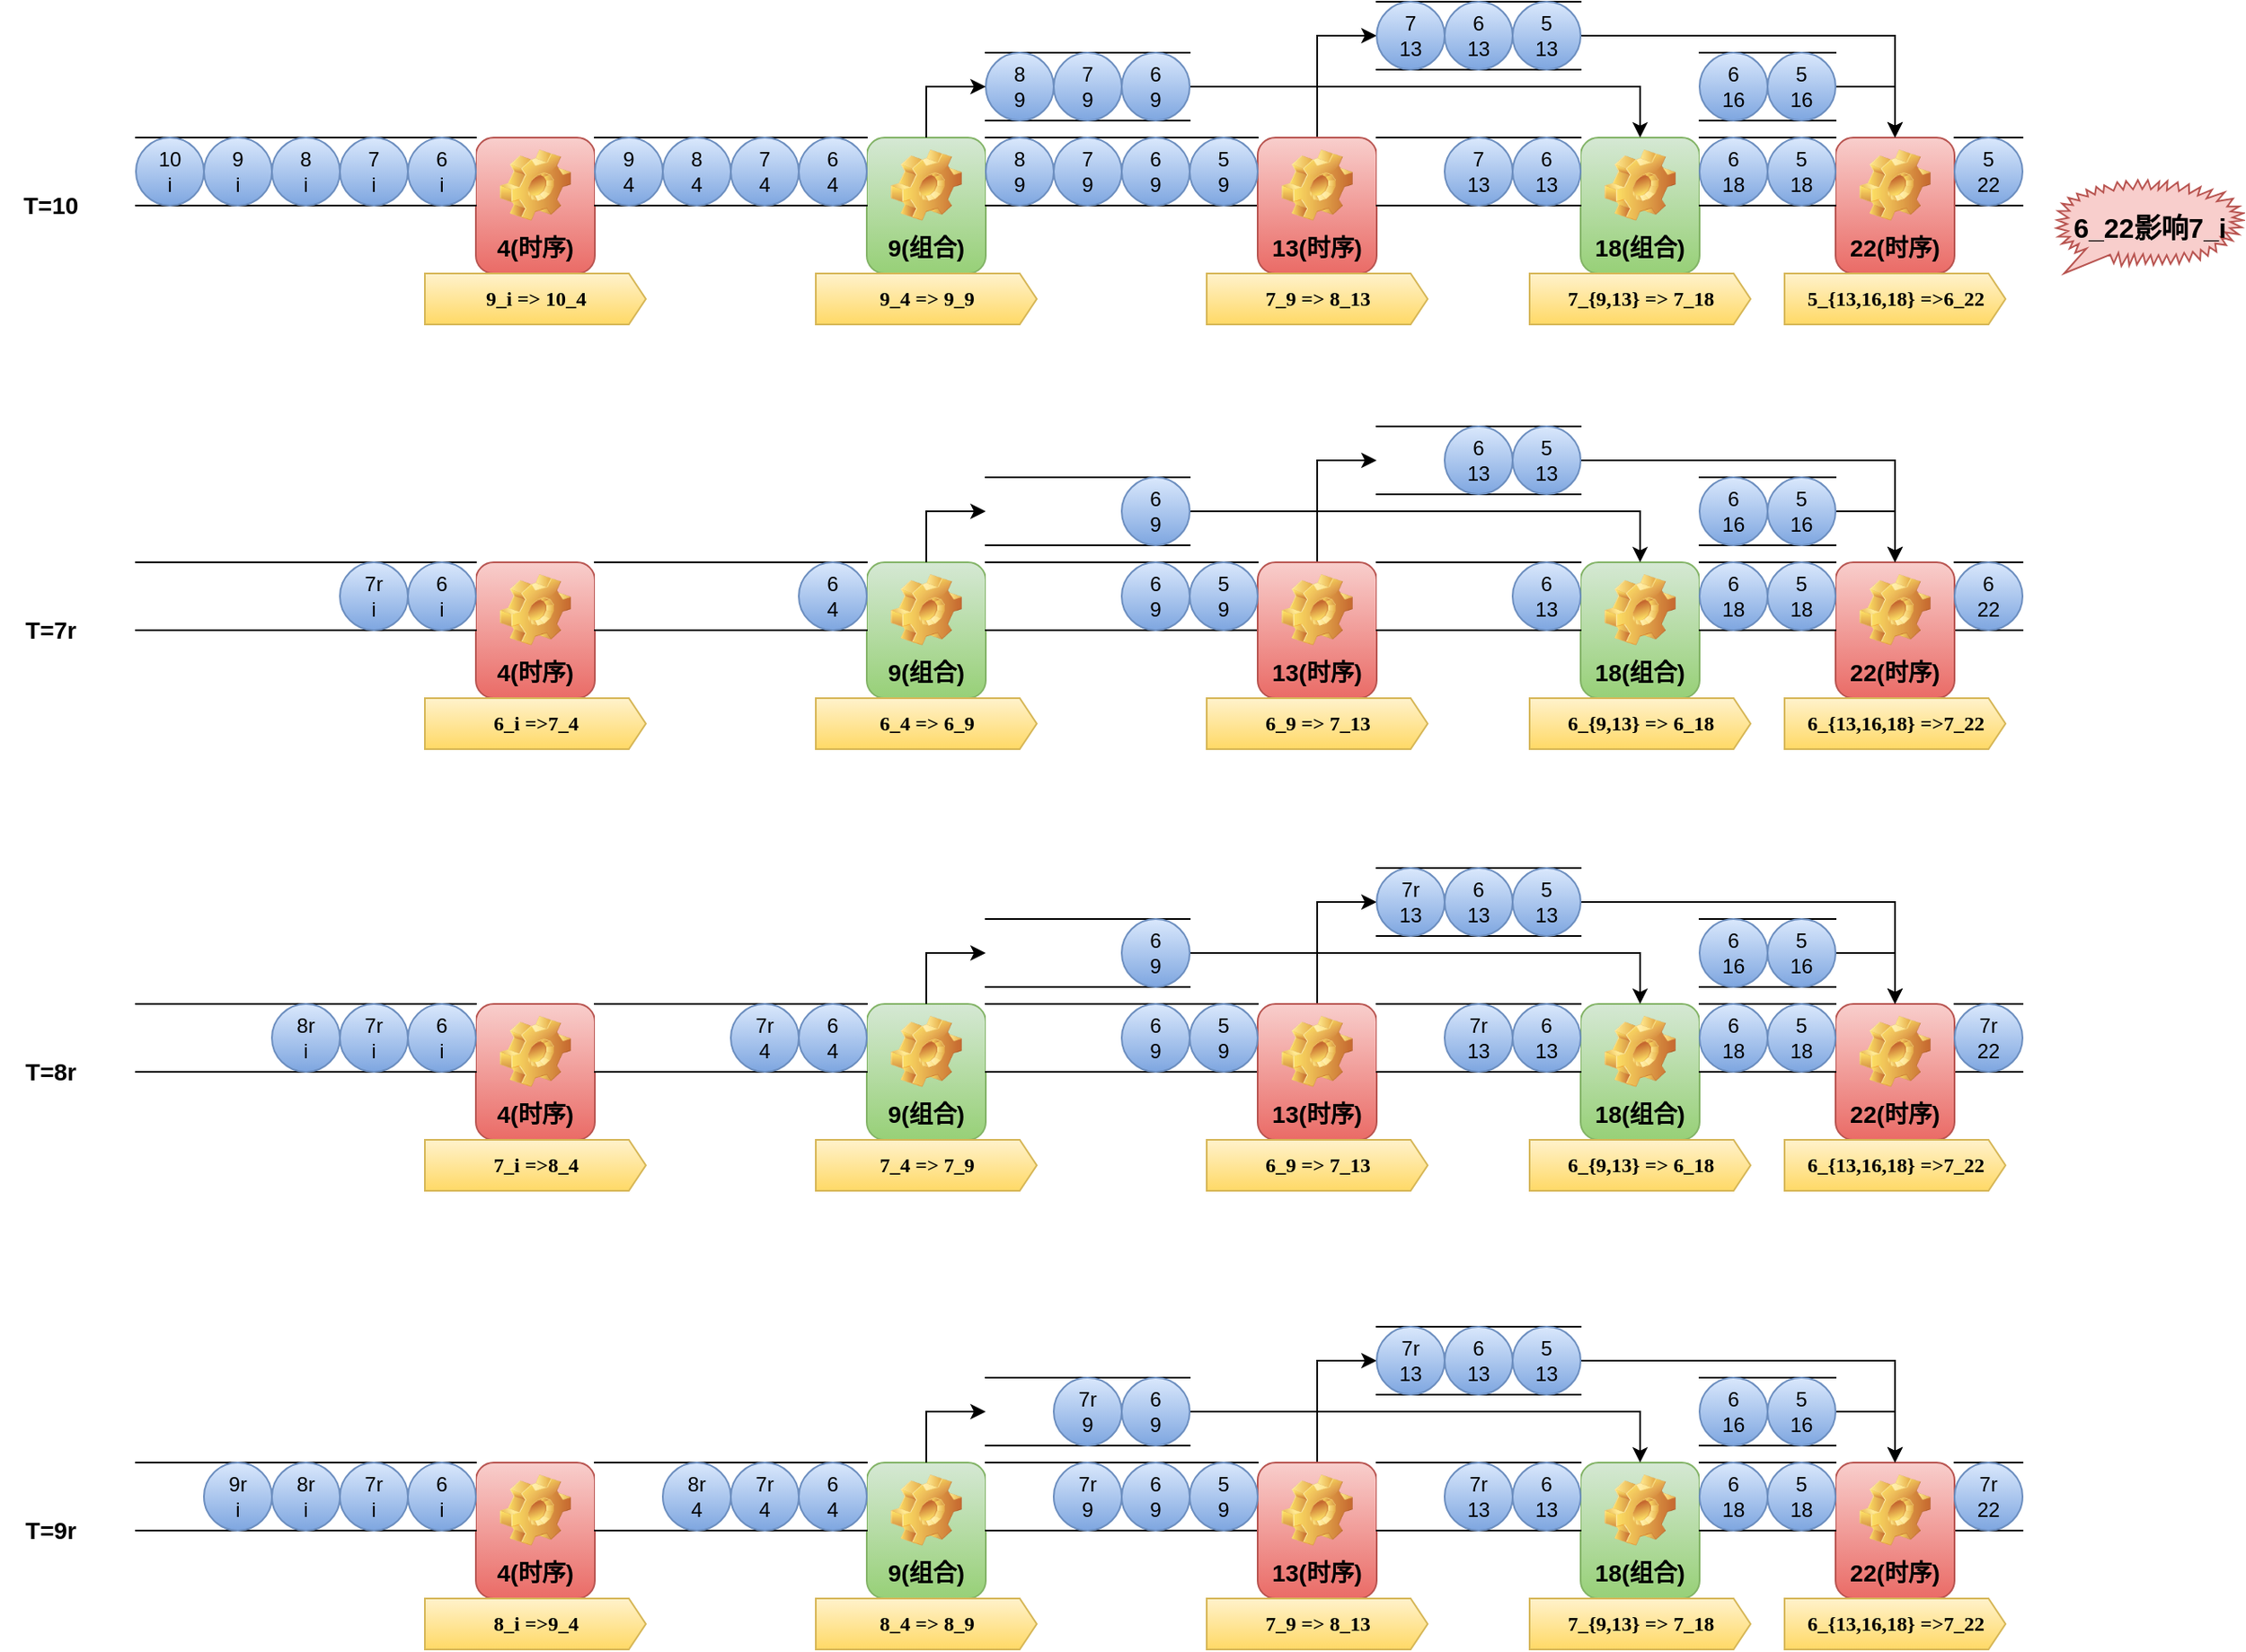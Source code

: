 <mxfile version="24.7.8">
  <diagram name="第 1 页" id="lvRVJjWS4HX3_OCLrW-c">
    <mxGraphModel dx="1434" dy="738" grid="0" gridSize="10" guides="1" tooltips="1" connect="1" arrows="1" fold="1" page="0" pageScale="1" pageWidth="1169" pageHeight="827" math="0" shadow="0">
      <root>
        <mxCell id="0" />
        <mxCell id="1" parent="0" />
        <mxCell id="yllsX-4-A5c9ts2Zx6kz-1" value="" style="group" vertex="1" connectable="0" parent="1">
          <mxGeometry x="30" y="20" width="1320" height="190" as="geometry" />
        </mxCell>
        <mxCell id="kT7_No3tEYe3_QvIvQaI-53" value="" style="html=1;dashed=0;whiteSpace=wrap;shape=partialRectangle;right=0;left=0;" parent="yllsX-4-A5c9ts2Zx6kz-1" vertex="1">
          <mxGeometry x="1150" y="80" width="40" height="40" as="geometry" />
        </mxCell>
        <mxCell id="kT7_No3tEYe3_QvIvQaI-7" value="4(时序)" style="label;whiteSpace=wrap;html=1;align=center;verticalAlign=bottom;spacingLeft=0;spacingBottom=4;imageAlign=center;imageVerticalAlign=top;image=img/clipart/Gear_128x128.png;fontSize=14;fillColor=#f8cecc;gradientColor=#ea6b66;strokeColor=#b85450;" parent="yllsX-4-A5c9ts2Zx6kz-1" vertex="1">
          <mxGeometry x="280" y="80" width="70" height="80" as="geometry" />
        </mxCell>
        <mxCell id="kT7_No3tEYe3_QvIvQaI-8" value="9(组合)" style="label;whiteSpace=wrap;html=1;align=center;verticalAlign=bottom;spacingLeft=0;spacingBottom=4;imageAlign=center;imageVerticalAlign=top;image=img/clipart/Gear_128x128.png;fontSize=14;fillColor=#d5e8d4;gradientColor=#97d077;strokeColor=#82b366;" parent="yllsX-4-A5c9ts2Zx6kz-1" vertex="1">
          <mxGeometry x="510" y="80" width="70" height="80" as="geometry" />
        </mxCell>
        <mxCell id="kT7_No3tEYe3_QvIvQaI-9" value="" style="html=1;dashed=0;whiteSpace=wrap;shape=partialRectangle;right=0;left=0;" parent="yllsX-4-A5c9ts2Zx6kz-1" vertex="1">
          <mxGeometry x="80" y="80" width="200" height="40" as="geometry" />
        </mxCell>
        <mxCell id="kT7_No3tEYe3_QvIvQaI-11" value="&lt;div&gt;6&lt;/div&gt;&lt;div&gt;i&lt;/div&gt;" style="ellipse;whiteSpace=wrap;html=1;fillColor=#dae8fc;gradientColor=#7ea6e0;strokeColor=#6c8ebf;" parent="yllsX-4-A5c9ts2Zx6kz-1" vertex="1">
          <mxGeometry x="240" y="80" width="40" height="40" as="geometry" />
        </mxCell>
        <mxCell id="kT7_No3tEYe3_QvIvQaI-12" value="" style="html=1;dashed=0;whiteSpace=wrap;shape=partialRectangle;right=0;left=0;" parent="yllsX-4-A5c9ts2Zx6kz-1" vertex="1">
          <mxGeometry x="350" y="80" width="160" height="40" as="geometry" />
        </mxCell>
        <mxCell id="kT7_No3tEYe3_QvIvQaI-13" value="" style="html=1;dashed=0;whiteSpace=wrap;shape=partialRectangle;right=0;left=0;" parent="yllsX-4-A5c9ts2Zx6kz-1" vertex="1">
          <mxGeometry x="580" y="80" width="160" height="40" as="geometry" />
        </mxCell>
        <mxCell id="kT7_No3tEYe3_QvIvQaI-57" style="edgeStyle=orthogonalEdgeStyle;rounded=0;orthogonalLoop=1;jettySize=auto;html=1;exitX=0.5;exitY=0;exitDx=0;exitDy=0;entryX=0;entryY=0.5;entryDx=0;entryDy=0;" parent="yllsX-4-A5c9ts2Zx6kz-1" source="kT7_No3tEYe3_QvIvQaI-14" target="kT7_No3tEYe3_QvIvQaI-54" edge="1">
          <mxGeometry relative="1" as="geometry" />
        </mxCell>
        <mxCell id="kT7_No3tEYe3_QvIvQaI-14" value="13(时序)" style="label;whiteSpace=wrap;html=1;align=center;verticalAlign=bottom;spacingLeft=0;spacingBottom=4;imageAlign=center;imageVerticalAlign=top;image=img/clipart/Gear_128x128.png;fontSize=14;fillColor=#f8cecc;gradientColor=#ea6b66;strokeColor=#b85450;" parent="yllsX-4-A5c9ts2Zx6kz-1" vertex="1">
          <mxGeometry x="740" y="80" width="70" height="80" as="geometry" />
        </mxCell>
        <mxCell id="kT7_No3tEYe3_QvIvQaI-15" value="22(时序)" style="label;whiteSpace=wrap;html=1;align=center;verticalAlign=bottom;spacingLeft=0;spacingBottom=4;imageAlign=center;imageVerticalAlign=top;image=img/clipart/Gear_128x128.png;fontSize=14;fillColor=#f8cecc;gradientColor=#ea6b66;strokeColor=#b85450;" parent="yllsX-4-A5c9ts2Zx6kz-1" vertex="1">
          <mxGeometry x="1080" y="80" width="70" height="80" as="geometry" />
        </mxCell>
        <mxCell id="kT7_No3tEYe3_QvIvQaI-16" value="18(组合)" style="label;whiteSpace=wrap;html=1;align=center;verticalAlign=bottom;spacingLeft=0;spacingBottom=4;imageAlign=center;imageVerticalAlign=top;image=img/clipart/Gear_128x128.png;fontSize=14;fillColor=#d5e8d4;gradientColor=#97d077;strokeColor=#82b366;" parent="yllsX-4-A5c9ts2Zx6kz-1" vertex="1">
          <mxGeometry x="930" y="80" width="70" height="80" as="geometry" />
        </mxCell>
        <mxCell id="kT7_No3tEYe3_QvIvQaI-17" value="" style="html=1;dashed=0;whiteSpace=wrap;shape=partialRectangle;right=0;left=0;" parent="yllsX-4-A5c9ts2Zx6kz-1" vertex="1">
          <mxGeometry x="810" y="80" width="120" height="40" as="geometry" />
        </mxCell>
        <mxCell id="kT7_No3tEYe3_QvIvQaI-19" value="" style="html=1;dashed=0;whiteSpace=wrap;shape=partialRectangle;right=0;left=0;" parent="yllsX-4-A5c9ts2Zx6kz-1" vertex="1">
          <mxGeometry x="1000" y="80" width="80" height="40" as="geometry" />
        </mxCell>
        <mxCell id="kT7_No3tEYe3_QvIvQaI-20" value="T=10" style="text;html=1;align=center;verticalAlign=middle;whiteSpace=wrap;rounded=0;fontSize=14;fontStyle=1" parent="yllsX-4-A5c9ts2Zx6kz-1" vertex="1">
          <mxGeometry y="105" width="60" height="30" as="geometry" />
        </mxCell>
        <mxCell id="kT7_No3tEYe3_QvIvQaI-21" value="&lt;div&gt;7&lt;/div&gt;&lt;div&gt;i&lt;/div&gt;" style="ellipse;whiteSpace=wrap;html=1;fillColor=#dae8fc;gradientColor=#7ea6e0;strokeColor=#6c8ebf;" parent="yllsX-4-A5c9ts2Zx6kz-1" vertex="1">
          <mxGeometry x="200" y="80" width="40" height="40" as="geometry" />
        </mxCell>
        <mxCell id="kT7_No3tEYe3_QvIvQaI-22" value="&lt;div&gt;8&lt;/div&gt;&lt;div&gt;i&lt;/div&gt;" style="ellipse;whiteSpace=wrap;html=1;fillColor=#dae8fc;gradientColor=#7ea6e0;strokeColor=#6c8ebf;" parent="yllsX-4-A5c9ts2Zx6kz-1" vertex="1">
          <mxGeometry x="160" y="80" width="40" height="40" as="geometry" />
        </mxCell>
        <mxCell id="kT7_No3tEYe3_QvIvQaI-23" value="&lt;div&gt;9&lt;/div&gt;&lt;div&gt;i&lt;/div&gt;" style="ellipse;whiteSpace=wrap;html=1;fillColor=#dae8fc;gradientColor=#7ea6e0;strokeColor=#6c8ebf;" parent="yllsX-4-A5c9ts2Zx6kz-1" vertex="1">
          <mxGeometry x="120" y="80" width="40" height="40" as="geometry" />
        </mxCell>
        <mxCell id="kT7_No3tEYe3_QvIvQaI-24" value="&lt;div&gt;10&lt;/div&gt;&lt;div&gt;i&lt;/div&gt;" style="ellipse;whiteSpace=wrap;html=1;fillColor=#dae8fc;gradientColor=#7ea6e0;strokeColor=#6c8ebf;" parent="yllsX-4-A5c9ts2Zx6kz-1" vertex="1">
          <mxGeometry x="80" y="80" width="40" height="40" as="geometry" />
        </mxCell>
        <mxCell id="kT7_No3tEYe3_QvIvQaI-25" value="9_i =&amp;gt; 10_4" style="html=1;shadow=0;dashed=0;align=center;verticalAlign=middle;shape=mxgraph.arrows2.arrow;dy=0;dx=10;notch=0;fillColor=#fff2cc;gradientColor=#ffd966;strokeColor=#d6b656;fontFamily=Georgia;fontStyle=1" parent="yllsX-4-A5c9ts2Zx6kz-1" vertex="1">
          <mxGeometry x="250" y="160" width="130" height="30" as="geometry" />
        </mxCell>
        <mxCell id="kT7_No3tEYe3_QvIvQaI-26" value="9_4 =&amp;gt; 9_9" style="html=1;shadow=0;dashed=0;align=center;verticalAlign=middle;shape=mxgraph.arrows2.arrow;dy=0;dx=10;notch=0;fillColor=#fff2cc;gradientColor=#ffd966;strokeColor=#d6b656;fontFamily=Georgia;fontStyle=1" parent="yllsX-4-A5c9ts2Zx6kz-1" vertex="1">
          <mxGeometry x="480" y="160" width="130" height="30" as="geometry" />
        </mxCell>
        <mxCell id="kT7_No3tEYe3_QvIvQaI-27" value="7_9 =&amp;gt; 8_13" style="html=1;shadow=0;dashed=0;align=center;verticalAlign=middle;shape=mxgraph.arrows2.arrow;dy=0;dx=10;notch=0;fillColor=#fff2cc;gradientColor=#ffd966;strokeColor=#d6b656;fontFamily=Georgia;fontStyle=1" parent="yllsX-4-A5c9ts2Zx6kz-1" vertex="1">
          <mxGeometry x="710" y="160" width="130" height="30" as="geometry" />
        </mxCell>
        <mxCell id="kT7_No3tEYe3_QvIvQaI-28" value="7_{9,13} =&amp;gt; 7_18" style="html=1;shadow=0;dashed=0;align=center;verticalAlign=middle;shape=mxgraph.arrows2.arrow;dy=0;dx=10;notch=0;fillColor=#fff2cc;gradientColor=#ffd966;strokeColor=#d6b656;fontFamily=Georgia;fontStyle=1" parent="yllsX-4-A5c9ts2Zx6kz-1" vertex="1">
          <mxGeometry x="900" y="160" width="130" height="30" as="geometry" />
        </mxCell>
        <mxCell id="kT7_No3tEYe3_QvIvQaI-29" value="5_{13,16,18} =&amp;gt;6_22" style="html=1;shadow=0;dashed=0;align=center;verticalAlign=middle;shape=mxgraph.arrows2.arrow;dy=0;dx=10;notch=0;fillColor=#fff2cc;gradientColor=#ffd966;strokeColor=#d6b656;fontFamily=Georgia;fontStyle=1" parent="yllsX-4-A5c9ts2Zx6kz-1" vertex="1">
          <mxGeometry x="1050" y="160" width="130" height="30" as="geometry" />
        </mxCell>
        <mxCell id="kT7_No3tEYe3_QvIvQaI-30" value="&lt;div&gt;6&lt;/div&gt;&lt;div&gt;4&lt;/div&gt;" style="ellipse;whiteSpace=wrap;html=1;fillColor=#dae8fc;gradientColor=#7ea6e0;strokeColor=#6c8ebf;" parent="yllsX-4-A5c9ts2Zx6kz-1" vertex="1">
          <mxGeometry x="470" y="80" width="40" height="40" as="geometry" />
        </mxCell>
        <mxCell id="kT7_No3tEYe3_QvIvQaI-31" value="&lt;div&gt;7&lt;/div&gt;&lt;div&gt;4&lt;/div&gt;" style="ellipse;whiteSpace=wrap;html=1;fillColor=#dae8fc;gradientColor=#7ea6e0;strokeColor=#6c8ebf;" parent="yllsX-4-A5c9ts2Zx6kz-1" vertex="1">
          <mxGeometry x="430" y="80" width="40" height="40" as="geometry" />
        </mxCell>
        <mxCell id="kT7_No3tEYe3_QvIvQaI-32" value="&lt;div&gt;8&lt;/div&gt;&lt;div&gt;4&lt;/div&gt;" style="ellipse;whiteSpace=wrap;html=1;fillColor=#dae8fc;gradientColor=#7ea6e0;strokeColor=#6c8ebf;" parent="yllsX-4-A5c9ts2Zx6kz-1" vertex="1">
          <mxGeometry x="390" y="80" width="40" height="40" as="geometry" />
        </mxCell>
        <mxCell id="kT7_No3tEYe3_QvIvQaI-33" value="&lt;div&gt;9&lt;/div&gt;&lt;div&gt;4&lt;/div&gt;" style="ellipse;whiteSpace=wrap;html=1;fillColor=#dae8fc;gradientColor=#7ea6e0;strokeColor=#6c8ebf;" parent="yllsX-4-A5c9ts2Zx6kz-1" vertex="1">
          <mxGeometry x="350" y="80" width="40" height="40" as="geometry" />
        </mxCell>
        <mxCell id="kT7_No3tEYe3_QvIvQaI-34" value="&lt;div&gt;6&lt;/div&gt;&lt;div&gt;9&lt;/div&gt;" style="ellipse;whiteSpace=wrap;html=1;fillColor=#dae8fc;gradientColor=#7ea6e0;strokeColor=#6c8ebf;" parent="yllsX-4-A5c9ts2Zx6kz-1" vertex="1">
          <mxGeometry x="660" y="80" width="40" height="40" as="geometry" />
        </mxCell>
        <mxCell id="kT7_No3tEYe3_QvIvQaI-35" value="&lt;div&gt;7&lt;/div&gt;&lt;div&gt;9&lt;/div&gt;" style="ellipse;whiteSpace=wrap;html=1;fillColor=#dae8fc;gradientColor=#7ea6e0;strokeColor=#6c8ebf;" parent="yllsX-4-A5c9ts2Zx6kz-1" vertex="1">
          <mxGeometry x="620" y="80" width="40" height="40" as="geometry" />
        </mxCell>
        <mxCell id="kT7_No3tEYe3_QvIvQaI-36" value="&lt;div&gt;8&lt;/div&gt;&lt;div&gt;9&lt;/div&gt;" style="ellipse;whiteSpace=wrap;html=1;fillColor=#dae8fc;gradientColor=#7ea6e0;strokeColor=#6c8ebf;" parent="yllsX-4-A5c9ts2Zx6kz-1" vertex="1">
          <mxGeometry x="580" y="80" width="40" height="40" as="geometry" />
        </mxCell>
        <mxCell id="kT7_No3tEYe3_QvIvQaI-37" value="&lt;div&gt;5&lt;/div&gt;&lt;div&gt;9&lt;/div&gt;" style="ellipse;whiteSpace=wrap;html=1;fillColor=#dae8fc;gradientColor=#7ea6e0;strokeColor=#6c8ebf;" parent="yllsX-4-A5c9ts2Zx6kz-1" vertex="1">
          <mxGeometry x="700" y="80" width="40" height="40" as="geometry" />
        </mxCell>
        <mxCell id="kT7_No3tEYe3_QvIvQaI-38" value="&lt;div&gt;6&lt;/div&gt;&lt;div&gt;13&lt;/div&gt;" style="ellipse;whiteSpace=wrap;html=1;fillColor=#dae8fc;gradientColor=#7ea6e0;strokeColor=#6c8ebf;" parent="yllsX-4-A5c9ts2Zx6kz-1" vertex="1">
          <mxGeometry x="890" y="80" width="40" height="40" as="geometry" />
        </mxCell>
        <mxCell id="kT7_No3tEYe3_QvIvQaI-39" value="&lt;div&gt;7&lt;/div&gt;&lt;div&gt;13&lt;/div&gt;" style="ellipse;whiteSpace=wrap;html=1;fillColor=#dae8fc;gradientColor=#7ea6e0;strokeColor=#6c8ebf;" parent="yllsX-4-A5c9ts2Zx6kz-1" vertex="1">
          <mxGeometry x="850" y="80" width="40" height="40" as="geometry" />
        </mxCell>
        <mxCell id="kT7_No3tEYe3_QvIvQaI-46" style="edgeStyle=orthogonalEdgeStyle;rounded=0;orthogonalLoop=1;jettySize=auto;html=1;entryX=0.5;entryY=0;entryDx=0;entryDy=0;" parent="yllsX-4-A5c9ts2Zx6kz-1" source="kT7_No3tEYe3_QvIvQaI-41" target="kT7_No3tEYe3_QvIvQaI-16" edge="1">
          <mxGeometry relative="1" as="geometry" />
        </mxCell>
        <mxCell id="kT7_No3tEYe3_QvIvQaI-41" value="" style="html=1;dashed=0;whiteSpace=wrap;shape=partialRectangle;right=0;left=0;" parent="yllsX-4-A5c9ts2Zx6kz-1" vertex="1">
          <mxGeometry x="580" y="30" width="120" height="40" as="geometry" />
        </mxCell>
        <mxCell id="kT7_No3tEYe3_QvIvQaI-42" value="&lt;div&gt;6&lt;/div&gt;&lt;div&gt;9&lt;/div&gt;" style="ellipse;whiteSpace=wrap;html=1;fillColor=#dae8fc;gradientColor=#7ea6e0;strokeColor=#6c8ebf;" parent="yllsX-4-A5c9ts2Zx6kz-1" vertex="1">
          <mxGeometry x="660" y="30" width="40" height="40" as="geometry" />
        </mxCell>
        <mxCell id="kT7_No3tEYe3_QvIvQaI-43" value="&lt;div&gt;7&lt;/div&gt;&lt;div&gt;9&lt;/div&gt;" style="ellipse;whiteSpace=wrap;html=1;fillColor=#dae8fc;gradientColor=#7ea6e0;strokeColor=#6c8ebf;" parent="yllsX-4-A5c9ts2Zx6kz-1" vertex="1">
          <mxGeometry x="620" y="30" width="40" height="40" as="geometry" />
        </mxCell>
        <mxCell id="kT7_No3tEYe3_QvIvQaI-44" value="&lt;div&gt;8&lt;/div&gt;&lt;div&gt;9&lt;/div&gt;" style="ellipse;whiteSpace=wrap;html=1;fillColor=#dae8fc;gradientColor=#7ea6e0;strokeColor=#6c8ebf;" parent="yllsX-4-A5c9ts2Zx6kz-1" vertex="1">
          <mxGeometry x="580" y="30" width="40" height="40" as="geometry" />
        </mxCell>
        <mxCell id="kT7_No3tEYe3_QvIvQaI-45" style="edgeStyle=orthogonalEdgeStyle;rounded=0;orthogonalLoop=1;jettySize=auto;html=1;exitX=0.5;exitY=0;exitDx=0;exitDy=0;entryX=0;entryY=0.5;entryDx=0;entryDy=0;" parent="yllsX-4-A5c9ts2Zx6kz-1" source="kT7_No3tEYe3_QvIvQaI-8" target="kT7_No3tEYe3_QvIvQaI-44" edge="1">
          <mxGeometry relative="1" as="geometry" />
        </mxCell>
        <mxCell id="kT7_No3tEYe3_QvIvQaI-47" value="&lt;div&gt;6&lt;/div&gt;&lt;div&gt;18&lt;/div&gt;" style="ellipse;whiteSpace=wrap;html=1;fillColor=#dae8fc;gradientColor=#7ea6e0;strokeColor=#6c8ebf;" parent="yllsX-4-A5c9ts2Zx6kz-1" vertex="1">
          <mxGeometry x="1000" y="80" width="40" height="40" as="geometry" />
        </mxCell>
        <mxCell id="kT7_No3tEYe3_QvIvQaI-48" value="&lt;div&gt;5&lt;/div&gt;&lt;div&gt;18&lt;/div&gt;" style="ellipse;whiteSpace=wrap;html=1;fillColor=#dae8fc;gradientColor=#7ea6e0;strokeColor=#6c8ebf;" parent="yllsX-4-A5c9ts2Zx6kz-1" vertex="1">
          <mxGeometry x="1040" y="80" width="40" height="40" as="geometry" />
        </mxCell>
        <mxCell id="kT7_No3tEYe3_QvIvQaI-52" value="&lt;div&gt;5&lt;/div&gt;&lt;div&gt;22&lt;/div&gt;" style="ellipse;whiteSpace=wrap;html=1;fillColor=#dae8fc;gradientColor=#7ea6e0;strokeColor=#6c8ebf;" parent="yllsX-4-A5c9ts2Zx6kz-1" vertex="1">
          <mxGeometry x="1150" y="80" width="40" height="40" as="geometry" />
        </mxCell>
        <mxCell id="kT7_No3tEYe3_QvIvQaI-58" style="edgeStyle=orthogonalEdgeStyle;rounded=0;orthogonalLoop=1;jettySize=auto;html=1;exitX=1;exitY=0.5;exitDx=0;exitDy=0;" parent="yllsX-4-A5c9ts2Zx6kz-1" source="kT7_No3tEYe3_QvIvQaI-54" target="kT7_No3tEYe3_QvIvQaI-15" edge="1">
          <mxGeometry relative="1" as="geometry" />
        </mxCell>
        <mxCell id="kT7_No3tEYe3_QvIvQaI-54" value="" style="html=1;dashed=0;whiteSpace=wrap;shape=partialRectangle;right=0;left=0;" parent="yllsX-4-A5c9ts2Zx6kz-1" vertex="1">
          <mxGeometry x="810" width="120" height="40" as="geometry" />
        </mxCell>
        <mxCell id="kT7_No3tEYe3_QvIvQaI-55" value="&lt;div&gt;6&lt;/div&gt;&lt;div&gt;13&lt;/div&gt;" style="ellipse;whiteSpace=wrap;html=1;fillColor=#dae8fc;gradientColor=#7ea6e0;strokeColor=#6c8ebf;" parent="yllsX-4-A5c9ts2Zx6kz-1" vertex="1">
          <mxGeometry x="850" width="40" height="40" as="geometry" />
        </mxCell>
        <mxCell id="kT7_No3tEYe3_QvIvQaI-56" value="&lt;div&gt;7&lt;/div&gt;&lt;div&gt;13&lt;/div&gt;" style="ellipse;whiteSpace=wrap;html=1;fillColor=#dae8fc;gradientColor=#7ea6e0;strokeColor=#6c8ebf;" parent="yllsX-4-A5c9ts2Zx6kz-1" vertex="1">
          <mxGeometry x="810" width="40" height="40" as="geometry" />
        </mxCell>
        <mxCell id="kT7_No3tEYe3_QvIvQaI-59" value="&lt;div&gt;5&lt;/div&gt;&lt;div&gt;13&lt;/div&gt;" style="ellipse;whiteSpace=wrap;html=1;fillColor=#dae8fc;gradientColor=#7ea6e0;strokeColor=#6c8ebf;" parent="yllsX-4-A5c9ts2Zx6kz-1" vertex="1">
          <mxGeometry x="890" width="40" height="40" as="geometry" />
        </mxCell>
        <mxCell id="kT7_No3tEYe3_QvIvQaI-64" style="edgeStyle=orthogonalEdgeStyle;rounded=0;orthogonalLoop=1;jettySize=auto;html=1;entryX=0.5;entryY=0;entryDx=0;entryDy=0;exitX=1;exitY=0.5;exitDx=0;exitDy=0;" parent="yllsX-4-A5c9ts2Zx6kz-1" source="kT7_No3tEYe3_QvIvQaI-60" target="kT7_No3tEYe3_QvIvQaI-15" edge="1">
          <mxGeometry relative="1" as="geometry" />
        </mxCell>
        <mxCell id="kT7_No3tEYe3_QvIvQaI-60" value="" style="html=1;dashed=0;whiteSpace=wrap;shape=partialRectangle;right=0;left=0;" parent="yllsX-4-A5c9ts2Zx6kz-1" vertex="1">
          <mxGeometry x="1000" y="30" width="80" height="40" as="geometry" />
        </mxCell>
        <mxCell id="kT7_No3tEYe3_QvIvQaI-61" value="&lt;div&gt;6&lt;/div&gt;&lt;div&gt;16&lt;/div&gt;" style="ellipse;whiteSpace=wrap;html=1;fillColor=#dae8fc;gradientColor=#7ea6e0;strokeColor=#6c8ebf;" parent="yllsX-4-A5c9ts2Zx6kz-1" vertex="1">
          <mxGeometry x="1000" y="30" width="40" height="40" as="geometry" />
        </mxCell>
        <mxCell id="kT7_No3tEYe3_QvIvQaI-62" value="&lt;div&gt;5&lt;/div&gt;&lt;div&gt;16&lt;/div&gt;" style="ellipse;whiteSpace=wrap;html=1;fillColor=#dae8fc;gradientColor=#7ea6e0;strokeColor=#6c8ebf;" parent="yllsX-4-A5c9ts2Zx6kz-1" vertex="1">
          <mxGeometry x="1040" y="30" width="40" height="40" as="geometry" />
        </mxCell>
        <mxCell id="kT7_No3tEYe3_QvIvQaI-116" value="6_22影响7_i" style="whiteSpace=wrap;html=1;shape=mxgraph.basic.loud_callout;fillColor=#f8cecc;strokeColor=#b85450;fontStyle=1;fontSize=16;" parent="yllsX-4-A5c9ts2Zx6kz-1" vertex="1">
          <mxGeometry x="1210" y="105" width="110" height="55" as="geometry" />
        </mxCell>
        <mxCell id="yllsX-4-A5c9ts2Zx6kz-2" value="" style="group" vertex="1" connectable="0" parent="1">
          <mxGeometry x="30" y="270" width="1190" height="190" as="geometry" />
        </mxCell>
        <mxCell id="kT7_No3tEYe3_QvIvQaI-65" value="" style="html=1;dashed=0;whiteSpace=wrap;shape=partialRectangle;right=0;left=0;" parent="yllsX-4-A5c9ts2Zx6kz-2" vertex="1">
          <mxGeometry x="1150" y="80" width="40" height="40" as="geometry" />
        </mxCell>
        <mxCell id="kT7_No3tEYe3_QvIvQaI-66" value="4(时序)" style="label;whiteSpace=wrap;html=1;align=center;verticalAlign=bottom;spacingLeft=0;spacingBottom=4;imageAlign=center;imageVerticalAlign=top;image=img/clipart/Gear_128x128.png;fontSize=14;fillColor=#f8cecc;gradientColor=#ea6b66;strokeColor=#b85450;" parent="yllsX-4-A5c9ts2Zx6kz-2" vertex="1">
          <mxGeometry x="280" y="80" width="70" height="80" as="geometry" />
        </mxCell>
        <mxCell id="kT7_No3tEYe3_QvIvQaI-67" value="9(组合)" style="label;whiteSpace=wrap;html=1;align=center;verticalAlign=bottom;spacingLeft=0;spacingBottom=4;imageAlign=center;imageVerticalAlign=top;image=img/clipart/Gear_128x128.png;fontSize=14;fillColor=#d5e8d4;gradientColor=#97d077;strokeColor=#82b366;" parent="yllsX-4-A5c9ts2Zx6kz-2" vertex="1">
          <mxGeometry x="510" y="80" width="70" height="80" as="geometry" />
        </mxCell>
        <mxCell id="kT7_No3tEYe3_QvIvQaI-68" value="" style="html=1;dashed=0;whiteSpace=wrap;shape=partialRectangle;right=0;left=0;" parent="yllsX-4-A5c9ts2Zx6kz-2" vertex="1">
          <mxGeometry x="80" y="80" width="200" height="40" as="geometry" />
        </mxCell>
        <mxCell id="kT7_No3tEYe3_QvIvQaI-69" value="&lt;div&gt;6&lt;/div&gt;&lt;div&gt;i&lt;/div&gt;" style="ellipse;whiteSpace=wrap;html=1;fillColor=#dae8fc;gradientColor=#7ea6e0;strokeColor=#6c8ebf;" parent="yllsX-4-A5c9ts2Zx6kz-2" vertex="1">
          <mxGeometry x="240" y="80" width="40" height="40" as="geometry" />
        </mxCell>
        <mxCell id="kT7_No3tEYe3_QvIvQaI-70" value="" style="html=1;dashed=0;whiteSpace=wrap;shape=partialRectangle;right=0;left=0;" parent="yllsX-4-A5c9ts2Zx6kz-2" vertex="1">
          <mxGeometry x="350" y="80" width="160" height="40" as="geometry" />
        </mxCell>
        <mxCell id="kT7_No3tEYe3_QvIvQaI-71" value="" style="html=1;dashed=0;whiteSpace=wrap;shape=partialRectangle;right=0;left=0;" parent="yllsX-4-A5c9ts2Zx6kz-2" vertex="1">
          <mxGeometry x="580" y="80" width="160" height="40" as="geometry" />
        </mxCell>
        <mxCell id="kT7_No3tEYe3_QvIvQaI-72" style="edgeStyle=orthogonalEdgeStyle;rounded=0;orthogonalLoop=1;jettySize=auto;html=1;exitX=0.5;exitY=0;exitDx=0;exitDy=0;entryX=0;entryY=0.5;entryDx=0;entryDy=0;" parent="yllsX-4-A5c9ts2Zx6kz-2" source="kT7_No3tEYe3_QvIvQaI-73" target="kT7_No3tEYe3_QvIvQaI-108" edge="1">
          <mxGeometry relative="1" as="geometry" />
        </mxCell>
        <mxCell id="kT7_No3tEYe3_QvIvQaI-73" value="13(时序)" style="label;whiteSpace=wrap;html=1;align=center;verticalAlign=bottom;spacingLeft=0;spacingBottom=4;imageAlign=center;imageVerticalAlign=top;image=img/clipart/Gear_128x128.png;fontSize=14;fillColor=#f8cecc;gradientColor=#ea6b66;strokeColor=#b85450;" parent="yllsX-4-A5c9ts2Zx6kz-2" vertex="1">
          <mxGeometry x="740" y="80" width="70" height="80" as="geometry" />
        </mxCell>
        <mxCell id="kT7_No3tEYe3_QvIvQaI-74" value="22(时序)" style="label;whiteSpace=wrap;html=1;align=center;verticalAlign=bottom;spacingLeft=0;spacingBottom=4;imageAlign=center;imageVerticalAlign=top;image=img/clipart/Gear_128x128.png;fontSize=14;fillColor=#f8cecc;gradientColor=#ea6b66;strokeColor=#b85450;" parent="yllsX-4-A5c9ts2Zx6kz-2" vertex="1">
          <mxGeometry x="1080" y="80" width="70" height="80" as="geometry" />
        </mxCell>
        <mxCell id="kT7_No3tEYe3_QvIvQaI-75" value="18(组合)" style="label;whiteSpace=wrap;html=1;align=center;verticalAlign=bottom;spacingLeft=0;spacingBottom=4;imageAlign=center;imageVerticalAlign=top;image=img/clipart/Gear_128x128.png;fontSize=14;fillColor=#d5e8d4;gradientColor=#97d077;strokeColor=#82b366;" parent="yllsX-4-A5c9ts2Zx6kz-2" vertex="1">
          <mxGeometry x="930" y="80" width="70" height="80" as="geometry" />
        </mxCell>
        <mxCell id="kT7_No3tEYe3_QvIvQaI-76" value="" style="html=1;dashed=0;whiteSpace=wrap;shape=partialRectangle;right=0;left=0;" parent="yllsX-4-A5c9ts2Zx6kz-2" vertex="1">
          <mxGeometry x="810" y="80" width="120" height="40" as="geometry" />
        </mxCell>
        <mxCell id="kT7_No3tEYe3_QvIvQaI-77" value="" style="html=1;dashed=0;whiteSpace=wrap;shape=partialRectangle;right=0;left=0;" parent="yllsX-4-A5c9ts2Zx6kz-2" vertex="1">
          <mxGeometry x="1000" y="80" width="80" height="40" as="geometry" />
        </mxCell>
        <mxCell id="kT7_No3tEYe3_QvIvQaI-78" value="T=7r" style="text;html=1;align=center;verticalAlign=middle;whiteSpace=wrap;rounded=0;fontSize=14;fontStyle=1" parent="yllsX-4-A5c9ts2Zx6kz-2" vertex="1">
          <mxGeometry y="105" width="60" height="30" as="geometry" />
        </mxCell>
        <mxCell id="kT7_No3tEYe3_QvIvQaI-79" value="&lt;div&gt;7r&lt;/div&gt;&lt;div&gt;i&lt;/div&gt;" style="ellipse;whiteSpace=wrap;html=1;fillColor=#dae8fc;gradientColor=#7ea6e0;strokeColor=#6c8ebf;" parent="yllsX-4-A5c9ts2Zx6kz-2" vertex="1">
          <mxGeometry x="200" y="80" width="40" height="40" as="geometry" />
        </mxCell>
        <mxCell id="kT7_No3tEYe3_QvIvQaI-83" value="6_i =&amp;gt;7_4" style="html=1;shadow=0;dashed=0;align=center;verticalAlign=middle;shape=mxgraph.arrows2.arrow;dy=0;dx=10;notch=0;fillColor=#fff2cc;gradientColor=#ffd966;strokeColor=#d6b656;fontFamily=Georgia;fontStyle=1" parent="yllsX-4-A5c9ts2Zx6kz-2" vertex="1">
          <mxGeometry x="250" y="160" width="130" height="30" as="geometry" />
        </mxCell>
        <mxCell id="kT7_No3tEYe3_QvIvQaI-84" value="6_4 =&amp;gt; 6_9" style="html=1;shadow=0;dashed=0;align=center;verticalAlign=middle;shape=mxgraph.arrows2.arrow;dy=0;dx=10;notch=0;fillColor=#fff2cc;gradientColor=#ffd966;strokeColor=#d6b656;fontFamily=Georgia;fontStyle=1" parent="yllsX-4-A5c9ts2Zx6kz-2" vertex="1">
          <mxGeometry x="480" y="160" width="130" height="30" as="geometry" />
        </mxCell>
        <mxCell id="kT7_No3tEYe3_QvIvQaI-85" value="6_9 =&amp;gt; 7_13" style="html=1;shadow=0;dashed=0;align=center;verticalAlign=middle;shape=mxgraph.arrows2.arrow;dy=0;dx=10;notch=0;fillColor=#fff2cc;gradientColor=#ffd966;strokeColor=#d6b656;fontFamily=Georgia;fontStyle=1" parent="yllsX-4-A5c9ts2Zx6kz-2" vertex="1">
          <mxGeometry x="710" y="160" width="130" height="30" as="geometry" />
        </mxCell>
        <mxCell id="kT7_No3tEYe3_QvIvQaI-86" value="6_{9,13} =&amp;gt; 6_18" style="html=1;shadow=0;dashed=0;align=center;verticalAlign=middle;shape=mxgraph.arrows2.arrow;dy=0;dx=10;notch=0;fillColor=#fff2cc;gradientColor=#ffd966;strokeColor=#d6b656;fontFamily=Georgia;fontStyle=1" parent="yllsX-4-A5c9ts2Zx6kz-2" vertex="1">
          <mxGeometry x="900" y="160" width="130" height="30" as="geometry" />
        </mxCell>
        <mxCell id="kT7_No3tEYe3_QvIvQaI-87" value="6_{13,16,18} =&amp;gt;7_22" style="html=1;shadow=0;dashed=0;align=center;verticalAlign=middle;shape=mxgraph.arrows2.arrow;dy=0;dx=10;notch=0;fillColor=#fff2cc;gradientColor=#ffd966;strokeColor=#d6b656;fontFamily=Georgia;fontStyle=1" parent="yllsX-4-A5c9ts2Zx6kz-2" vertex="1">
          <mxGeometry x="1050" y="160" width="130" height="30" as="geometry" />
        </mxCell>
        <mxCell id="kT7_No3tEYe3_QvIvQaI-88" value="&lt;div&gt;6&lt;/div&gt;&lt;div&gt;4&lt;/div&gt;" style="ellipse;whiteSpace=wrap;html=1;fillColor=#dae8fc;gradientColor=#7ea6e0;strokeColor=#6c8ebf;" parent="yllsX-4-A5c9ts2Zx6kz-2" vertex="1">
          <mxGeometry x="470" y="80" width="40" height="40" as="geometry" />
        </mxCell>
        <mxCell id="kT7_No3tEYe3_QvIvQaI-92" value="&lt;div&gt;6&lt;/div&gt;&lt;div&gt;9&lt;/div&gt;" style="ellipse;whiteSpace=wrap;html=1;fillColor=#dae8fc;gradientColor=#7ea6e0;strokeColor=#6c8ebf;" parent="yllsX-4-A5c9ts2Zx6kz-2" vertex="1">
          <mxGeometry x="660" y="80" width="40" height="40" as="geometry" />
        </mxCell>
        <mxCell id="kT7_No3tEYe3_QvIvQaI-95" value="&lt;div&gt;5&lt;/div&gt;&lt;div&gt;9&lt;/div&gt;" style="ellipse;whiteSpace=wrap;html=1;fillColor=#dae8fc;gradientColor=#7ea6e0;strokeColor=#6c8ebf;" parent="yllsX-4-A5c9ts2Zx6kz-2" vertex="1">
          <mxGeometry x="700" y="80" width="40" height="40" as="geometry" />
        </mxCell>
        <mxCell id="kT7_No3tEYe3_QvIvQaI-96" value="&lt;div&gt;6&lt;/div&gt;&lt;div&gt;13&lt;/div&gt;" style="ellipse;whiteSpace=wrap;html=1;fillColor=#dae8fc;gradientColor=#7ea6e0;strokeColor=#6c8ebf;" parent="yllsX-4-A5c9ts2Zx6kz-2" vertex="1">
          <mxGeometry x="890" y="80" width="40" height="40" as="geometry" />
        </mxCell>
        <mxCell id="kT7_No3tEYe3_QvIvQaI-98" style="edgeStyle=orthogonalEdgeStyle;rounded=0;orthogonalLoop=1;jettySize=auto;html=1;entryX=0.5;entryY=0;entryDx=0;entryDy=0;" parent="yllsX-4-A5c9ts2Zx6kz-2" source="kT7_No3tEYe3_QvIvQaI-99" target="kT7_No3tEYe3_QvIvQaI-75" edge="1">
          <mxGeometry relative="1" as="geometry" />
        </mxCell>
        <mxCell id="kT7_No3tEYe3_QvIvQaI-99" value="" style="html=1;dashed=0;whiteSpace=wrap;shape=partialRectangle;right=0;left=0;" parent="yllsX-4-A5c9ts2Zx6kz-2" vertex="1">
          <mxGeometry x="580" y="30" width="120" height="40" as="geometry" />
        </mxCell>
        <mxCell id="kT7_No3tEYe3_QvIvQaI-100" value="&lt;div&gt;6&lt;/div&gt;&lt;div&gt;9&lt;/div&gt;" style="ellipse;whiteSpace=wrap;html=1;fillColor=#dae8fc;gradientColor=#7ea6e0;strokeColor=#6c8ebf;" parent="yllsX-4-A5c9ts2Zx6kz-2" vertex="1">
          <mxGeometry x="660" y="30" width="40" height="40" as="geometry" />
        </mxCell>
        <mxCell id="kT7_No3tEYe3_QvIvQaI-103" style="edgeStyle=orthogonalEdgeStyle;rounded=0;orthogonalLoop=1;jettySize=auto;html=1;exitX=0.5;exitY=0;exitDx=0;exitDy=0;entryX=0;entryY=0.5;entryDx=0;entryDy=0;" parent="yllsX-4-A5c9ts2Zx6kz-2" source="kT7_No3tEYe3_QvIvQaI-67" target="kT7_No3tEYe3_QvIvQaI-99" edge="1">
          <mxGeometry relative="1" as="geometry">
            <mxPoint x="580" y="50" as="targetPoint" />
          </mxGeometry>
        </mxCell>
        <mxCell id="kT7_No3tEYe3_QvIvQaI-104" value="&lt;div&gt;6&lt;/div&gt;&lt;div&gt;18&lt;/div&gt;" style="ellipse;whiteSpace=wrap;html=1;fillColor=#dae8fc;gradientColor=#7ea6e0;strokeColor=#6c8ebf;" parent="yllsX-4-A5c9ts2Zx6kz-2" vertex="1">
          <mxGeometry x="1000" y="80" width="40" height="40" as="geometry" />
        </mxCell>
        <mxCell id="kT7_No3tEYe3_QvIvQaI-105" value="&lt;div&gt;5&lt;/div&gt;&lt;div&gt;18&lt;/div&gt;" style="ellipse;whiteSpace=wrap;html=1;fillColor=#dae8fc;gradientColor=#7ea6e0;strokeColor=#6c8ebf;" parent="yllsX-4-A5c9ts2Zx6kz-2" vertex="1">
          <mxGeometry x="1040" y="80" width="40" height="40" as="geometry" />
        </mxCell>
        <mxCell id="kT7_No3tEYe3_QvIvQaI-106" value="&lt;div&gt;6&lt;/div&gt;&lt;div&gt;22&lt;/div&gt;" style="ellipse;whiteSpace=wrap;html=1;fillColor=#dae8fc;gradientColor=#7ea6e0;strokeColor=#6c8ebf;" parent="yllsX-4-A5c9ts2Zx6kz-2" vertex="1">
          <mxGeometry x="1150" y="80" width="40" height="40" as="geometry" />
        </mxCell>
        <mxCell id="kT7_No3tEYe3_QvIvQaI-107" style="edgeStyle=orthogonalEdgeStyle;rounded=0;orthogonalLoop=1;jettySize=auto;html=1;exitX=1;exitY=0.5;exitDx=0;exitDy=0;" parent="yllsX-4-A5c9ts2Zx6kz-2" source="kT7_No3tEYe3_QvIvQaI-108" target="kT7_No3tEYe3_QvIvQaI-74" edge="1">
          <mxGeometry relative="1" as="geometry" />
        </mxCell>
        <mxCell id="kT7_No3tEYe3_QvIvQaI-108" value="" style="html=1;dashed=0;whiteSpace=wrap;shape=partialRectangle;right=0;left=0;" parent="yllsX-4-A5c9ts2Zx6kz-2" vertex="1">
          <mxGeometry x="810" width="120" height="40" as="geometry" />
        </mxCell>
        <mxCell id="kT7_No3tEYe3_QvIvQaI-109" value="&lt;div&gt;6&lt;/div&gt;&lt;div&gt;13&lt;/div&gt;" style="ellipse;whiteSpace=wrap;html=1;fillColor=#dae8fc;gradientColor=#7ea6e0;strokeColor=#6c8ebf;" parent="yllsX-4-A5c9ts2Zx6kz-2" vertex="1">
          <mxGeometry x="850" width="40" height="40" as="geometry" />
        </mxCell>
        <mxCell id="kT7_No3tEYe3_QvIvQaI-111" value="&lt;div&gt;5&lt;/div&gt;&lt;div&gt;13&lt;/div&gt;" style="ellipse;whiteSpace=wrap;html=1;fillColor=#dae8fc;gradientColor=#7ea6e0;strokeColor=#6c8ebf;" parent="yllsX-4-A5c9ts2Zx6kz-2" vertex="1">
          <mxGeometry x="890" width="40" height="40" as="geometry" />
        </mxCell>
        <mxCell id="kT7_No3tEYe3_QvIvQaI-112" style="edgeStyle=orthogonalEdgeStyle;rounded=0;orthogonalLoop=1;jettySize=auto;html=1;entryX=0.5;entryY=0;entryDx=0;entryDy=0;exitX=1;exitY=0.5;exitDx=0;exitDy=0;" parent="yllsX-4-A5c9ts2Zx6kz-2" source="kT7_No3tEYe3_QvIvQaI-113" target="kT7_No3tEYe3_QvIvQaI-74" edge="1">
          <mxGeometry relative="1" as="geometry" />
        </mxCell>
        <mxCell id="kT7_No3tEYe3_QvIvQaI-113" value="" style="html=1;dashed=0;whiteSpace=wrap;shape=partialRectangle;right=0;left=0;" parent="yllsX-4-A5c9ts2Zx6kz-2" vertex="1">
          <mxGeometry x="1000" y="30" width="80" height="40" as="geometry" />
        </mxCell>
        <mxCell id="kT7_No3tEYe3_QvIvQaI-114" value="&lt;div&gt;6&lt;/div&gt;&lt;div&gt;16&lt;/div&gt;" style="ellipse;whiteSpace=wrap;html=1;fillColor=#dae8fc;gradientColor=#7ea6e0;strokeColor=#6c8ebf;" parent="yllsX-4-A5c9ts2Zx6kz-2" vertex="1">
          <mxGeometry x="1000" y="30" width="40" height="40" as="geometry" />
        </mxCell>
        <mxCell id="kT7_No3tEYe3_QvIvQaI-115" value="&lt;div&gt;5&lt;/div&gt;&lt;div&gt;16&lt;/div&gt;" style="ellipse;whiteSpace=wrap;html=1;fillColor=#dae8fc;gradientColor=#7ea6e0;strokeColor=#6c8ebf;" parent="yllsX-4-A5c9ts2Zx6kz-2" vertex="1">
          <mxGeometry x="1040" y="30" width="40" height="40" as="geometry" />
        </mxCell>
        <mxCell id="yllsX-4-A5c9ts2Zx6kz-3" value="" style="group" vertex="1" connectable="0" parent="1">
          <mxGeometry x="30" y="530" width="1190" height="190" as="geometry" />
        </mxCell>
        <mxCell id="kT7_No3tEYe3_QvIvQaI-117" value="" style="html=1;dashed=0;whiteSpace=wrap;shape=partialRectangle;right=0;left=0;" parent="yllsX-4-A5c9ts2Zx6kz-3" vertex="1">
          <mxGeometry x="1150" y="80" width="40" height="40" as="geometry" />
        </mxCell>
        <mxCell id="kT7_No3tEYe3_QvIvQaI-118" value="4(时序)" style="label;whiteSpace=wrap;html=1;align=center;verticalAlign=bottom;spacingLeft=0;spacingBottom=4;imageAlign=center;imageVerticalAlign=top;image=img/clipart/Gear_128x128.png;fontSize=14;fillColor=#f8cecc;gradientColor=#ea6b66;strokeColor=#b85450;" parent="yllsX-4-A5c9ts2Zx6kz-3" vertex="1">
          <mxGeometry x="280" y="80" width="70" height="80" as="geometry" />
        </mxCell>
        <mxCell id="kT7_No3tEYe3_QvIvQaI-119" value="9(组合)" style="label;whiteSpace=wrap;html=1;align=center;verticalAlign=bottom;spacingLeft=0;spacingBottom=4;imageAlign=center;imageVerticalAlign=top;image=img/clipart/Gear_128x128.png;fontSize=14;fillColor=#d5e8d4;gradientColor=#97d077;strokeColor=#82b366;" parent="yllsX-4-A5c9ts2Zx6kz-3" vertex="1">
          <mxGeometry x="510" y="80" width="70" height="80" as="geometry" />
        </mxCell>
        <mxCell id="kT7_No3tEYe3_QvIvQaI-120" value="" style="html=1;dashed=0;whiteSpace=wrap;shape=partialRectangle;right=0;left=0;" parent="yllsX-4-A5c9ts2Zx6kz-3" vertex="1">
          <mxGeometry x="80" y="80" width="200" height="40" as="geometry" />
        </mxCell>
        <mxCell id="kT7_No3tEYe3_QvIvQaI-121" value="&lt;div&gt;6&lt;/div&gt;&lt;div&gt;i&lt;/div&gt;" style="ellipse;whiteSpace=wrap;html=1;fillColor=#dae8fc;gradientColor=#7ea6e0;strokeColor=#6c8ebf;" parent="yllsX-4-A5c9ts2Zx6kz-3" vertex="1">
          <mxGeometry x="240" y="80" width="40" height="40" as="geometry" />
        </mxCell>
        <mxCell id="kT7_No3tEYe3_QvIvQaI-122" value="" style="html=1;dashed=0;whiteSpace=wrap;shape=partialRectangle;right=0;left=0;" parent="yllsX-4-A5c9ts2Zx6kz-3" vertex="1">
          <mxGeometry x="350" y="80" width="160" height="40" as="geometry" />
        </mxCell>
        <mxCell id="kT7_No3tEYe3_QvIvQaI-123" value="" style="html=1;dashed=0;whiteSpace=wrap;shape=partialRectangle;right=0;left=0;" parent="yllsX-4-A5c9ts2Zx6kz-3" vertex="1">
          <mxGeometry x="580" y="80" width="160" height="40" as="geometry" />
        </mxCell>
        <mxCell id="kT7_No3tEYe3_QvIvQaI-124" style="edgeStyle=orthogonalEdgeStyle;rounded=0;orthogonalLoop=1;jettySize=auto;html=1;exitX=0.5;exitY=0;exitDx=0;exitDy=0;entryX=0;entryY=0.5;entryDx=0;entryDy=0;" parent="yllsX-4-A5c9ts2Zx6kz-3" source="kT7_No3tEYe3_QvIvQaI-125" target="kT7_No3tEYe3_QvIvQaI-149" edge="1">
          <mxGeometry relative="1" as="geometry" />
        </mxCell>
        <mxCell id="kT7_No3tEYe3_QvIvQaI-125" value="13(时序)" style="label;whiteSpace=wrap;html=1;align=center;verticalAlign=bottom;spacingLeft=0;spacingBottom=4;imageAlign=center;imageVerticalAlign=top;image=img/clipart/Gear_128x128.png;fontSize=14;fillColor=#f8cecc;gradientColor=#ea6b66;strokeColor=#b85450;" parent="yllsX-4-A5c9ts2Zx6kz-3" vertex="1">
          <mxGeometry x="740" y="80" width="70" height="80" as="geometry" />
        </mxCell>
        <mxCell id="kT7_No3tEYe3_QvIvQaI-126" value="22(时序)" style="label;whiteSpace=wrap;html=1;align=center;verticalAlign=bottom;spacingLeft=0;spacingBottom=4;imageAlign=center;imageVerticalAlign=top;image=img/clipart/Gear_128x128.png;fontSize=14;fillColor=#f8cecc;gradientColor=#ea6b66;strokeColor=#b85450;" parent="yllsX-4-A5c9ts2Zx6kz-3" vertex="1">
          <mxGeometry x="1080" y="80" width="70" height="80" as="geometry" />
        </mxCell>
        <mxCell id="kT7_No3tEYe3_QvIvQaI-127" value="18(组合)" style="label;whiteSpace=wrap;html=1;align=center;verticalAlign=bottom;spacingLeft=0;spacingBottom=4;imageAlign=center;imageVerticalAlign=top;image=img/clipart/Gear_128x128.png;fontSize=14;fillColor=#d5e8d4;gradientColor=#97d077;strokeColor=#82b366;" parent="yllsX-4-A5c9ts2Zx6kz-3" vertex="1">
          <mxGeometry x="930" y="80" width="70" height="80" as="geometry" />
        </mxCell>
        <mxCell id="kT7_No3tEYe3_QvIvQaI-128" value="" style="html=1;dashed=0;whiteSpace=wrap;shape=partialRectangle;right=0;left=0;" parent="yllsX-4-A5c9ts2Zx6kz-3" vertex="1">
          <mxGeometry x="810" y="80" width="120" height="40" as="geometry" />
        </mxCell>
        <mxCell id="kT7_No3tEYe3_QvIvQaI-129" value="" style="html=1;dashed=0;whiteSpace=wrap;shape=partialRectangle;right=0;left=0;" parent="yllsX-4-A5c9ts2Zx6kz-3" vertex="1">
          <mxGeometry x="1000" y="80" width="80" height="40" as="geometry" />
        </mxCell>
        <mxCell id="kT7_No3tEYe3_QvIvQaI-130" value="T=8r" style="text;html=1;align=center;verticalAlign=middle;whiteSpace=wrap;rounded=0;fontSize=14;fontStyle=1" parent="yllsX-4-A5c9ts2Zx6kz-3" vertex="1">
          <mxGeometry y="105" width="60" height="30" as="geometry" />
        </mxCell>
        <mxCell id="kT7_No3tEYe3_QvIvQaI-131" value="&lt;div&gt;7r&lt;/div&gt;&lt;div&gt;i&lt;/div&gt;" style="ellipse;whiteSpace=wrap;html=1;fillColor=#dae8fc;gradientColor=#7ea6e0;strokeColor=#6c8ebf;" parent="yllsX-4-A5c9ts2Zx6kz-3" vertex="1">
          <mxGeometry x="200" y="80" width="40" height="40" as="geometry" />
        </mxCell>
        <mxCell id="kT7_No3tEYe3_QvIvQaI-132" value="7_i =&amp;gt;8_4" style="html=1;shadow=0;dashed=0;align=center;verticalAlign=middle;shape=mxgraph.arrows2.arrow;dy=0;dx=10;notch=0;fillColor=#fff2cc;gradientColor=#ffd966;strokeColor=#d6b656;fontFamily=Georgia;fontStyle=1" parent="yllsX-4-A5c9ts2Zx6kz-3" vertex="1">
          <mxGeometry x="250" y="160" width="130" height="30" as="geometry" />
        </mxCell>
        <mxCell id="kT7_No3tEYe3_QvIvQaI-133" value="7_4 =&amp;gt; 7_9" style="html=1;shadow=0;dashed=0;align=center;verticalAlign=middle;shape=mxgraph.arrows2.arrow;dy=0;dx=10;notch=0;fillColor=#fff2cc;gradientColor=#ffd966;strokeColor=#d6b656;fontFamily=Georgia;fontStyle=1" parent="yllsX-4-A5c9ts2Zx6kz-3" vertex="1">
          <mxGeometry x="480" y="160" width="130" height="30" as="geometry" />
        </mxCell>
        <mxCell id="kT7_No3tEYe3_QvIvQaI-134" value="6_9 =&amp;gt; 7_13" style="html=1;shadow=0;dashed=0;align=center;verticalAlign=middle;shape=mxgraph.arrows2.arrow;dy=0;dx=10;notch=0;fillColor=#fff2cc;gradientColor=#ffd966;strokeColor=#d6b656;fontFamily=Georgia;fontStyle=1" parent="yllsX-4-A5c9ts2Zx6kz-3" vertex="1">
          <mxGeometry x="710" y="160" width="130" height="30" as="geometry" />
        </mxCell>
        <mxCell id="kT7_No3tEYe3_QvIvQaI-135" value="6_{9,13} =&amp;gt; 6_18" style="html=1;shadow=0;dashed=0;align=center;verticalAlign=middle;shape=mxgraph.arrows2.arrow;dy=0;dx=10;notch=0;fillColor=#fff2cc;gradientColor=#ffd966;strokeColor=#d6b656;fontFamily=Georgia;fontStyle=1" parent="yllsX-4-A5c9ts2Zx6kz-3" vertex="1">
          <mxGeometry x="900" y="160" width="130" height="30" as="geometry" />
        </mxCell>
        <mxCell id="kT7_No3tEYe3_QvIvQaI-136" value="6_{13,16,18} =&amp;gt;7_22" style="html=1;shadow=0;dashed=0;align=center;verticalAlign=middle;shape=mxgraph.arrows2.arrow;dy=0;dx=10;notch=0;fillColor=#fff2cc;gradientColor=#ffd966;strokeColor=#d6b656;fontFamily=Georgia;fontStyle=1" parent="yllsX-4-A5c9ts2Zx6kz-3" vertex="1">
          <mxGeometry x="1050" y="160" width="130" height="30" as="geometry" />
        </mxCell>
        <mxCell id="kT7_No3tEYe3_QvIvQaI-137" value="&lt;div&gt;6&lt;/div&gt;&lt;div&gt;4&lt;/div&gt;" style="ellipse;whiteSpace=wrap;html=1;fillColor=#dae8fc;gradientColor=#7ea6e0;strokeColor=#6c8ebf;" parent="yllsX-4-A5c9ts2Zx6kz-3" vertex="1">
          <mxGeometry x="470" y="80" width="40" height="40" as="geometry" />
        </mxCell>
        <mxCell id="kT7_No3tEYe3_QvIvQaI-138" value="&lt;div&gt;6&lt;/div&gt;&lt;div&gt;9&lt;/div&gt;" style="ellipse;whiteSpace=wrap;html=1;fillColor=#dae8fc;gradientColor=#7ea6e0;strokeColor=#6c8ebf;" parent="yllsX-4-A5c9ts2Zx6kz-3" vertex="1">
          <mxGeometry x="660" y="80" width="40" height="40" as="geometry" />
        </mxCell>
        <mxCell id="kT7_No3tEYe3_QvIvQaI-139" value="&lt;div&gt;5&lt;/div&gt;&lt;div&gt;9&lt;/div&gt;" style="ellipse;whiteSpace=wrap;html=1;fillColor=#dae8fc;gradientColor=#7ea6e0;strokeColor=#6c8ebf;" parent="yllsX-4-A5c9ts2Zx6kz-3" vertex="1">
          <mxGeometry x="700" y="80" width="40" height="40" as="geometry" />
        </mxCell>
        <mxCell id="kT7_No3tEYe3_QvIvQaI-140" value="&lt;div&gt;6&lt;/div&gt;&lt;div&gt;13&lt;/div&gt;" style="ellipse;whiteSpace=wrap;html=1;fillColor=#dae8fc;gradientColor=#7ea6e0;strokeColor=#6c8ebf;" parent="yllsX-4-A5c9ts2Zx6kz-3" vertex="1">
          <mxGeometry x="890" y="80" width="40" height="40" as="geometry" />
        </mxCell>
        <mxCell id="kT7_No3tEYe3_QvIvQaI-141" style="edgeStyle=orthogonalEdgeStyle;rounded=0;orthogonalLoop=1;jettySize=auto;html=1;entryX=0.5;entryY=0;entryDx=0;entryDy=0;" parent="yllsX-4-A5c9ts2Zx6kz-3" source="kT7_No3tEYe3_QvIvQaI-142" target="kT7_No3tEYe3_QvIvQaI-127" edge="1">
          <mxGeometry relative="1" as="geometry" />
        </mxCell>
        <mxCell id="kT7_No3tEYe3_QvIvQaI-142" value="" style="html=1;dashed=0;whiteSpace=wrap;shape=partialRectangle;right=0;left=0;" parent="yllsX-4-A5c9ts2Zx6kz-3" vertex="1">
          <mxGeometry x="580" y="30" width="120" height="40" as="geometry" />
        </mxCell>
        <mxCell id="kT7_No3tEYe3_QvIvQaI-143" value="&lt;div&gt;6&lt;/div&gt;&lt;div&gt;9&lt;/div&gt;" style="ellipse;whiteSpace=wrap;html=1;fillColor=#dae8fc;gradientColor=#7ea6e0;strokeColor=#6c8ebf;" parent="yllsX-4-A5c9ts2Zx6kz-3" vertex="1">
          <mxGeometry x="660" y="30" width="40" height="40" as="geometry" />
        </mxCell>
        <mxCell id="kT7_No3tEYe3_QvIvQaI-144" style="edgeStyle=orthogonalEdgeStyle;rounded=0;orthogonalLoop=1;jettySize=auto;html=1;exitX=0.5;exitY=0;exitDx=0;exitDy=0;entryX=0;entryY=0.5;entryDx=0;entryDy=0;" parent="yllsX-4-A5c9ts2Zx6kz-3" source="kT7_No3tEYe3_QvIvQaI-119" target="kT7_No3tEYe3_QvIvQaI-142" edge="1">
          <mxGeometry relative="1" as="geometry">
            <mxPoint x="580" y="50" as="targetPoint" />
          </mxGeometry>
        </mxCell>
        <mxCell id="kT7_No3tEYe3_QvIvQaI-145" value="&lt;div&gt;6&lt;/div&gt;&lt;div&gt;18&lt;/div&gt;" style="ellipse;whiteSpace=wrap;html=1;fillColor=#dae8fc;gradientColor=#7ea6e0;strokeColor=#6c8ebf;" parent="yllsX-4-A5c9ts2Zx6kz-3" vertex="1">
          <mxGeometry x="1000" y="80" width="40" height="40" as="geometry" />
        </mxCell>
        <mxCell id="kT7_No3tEYe3_QvIvQaI-146" value="&lt;div&gt;5&lt;/div&gt;&lt;div&gt;18&lt;/div&gt;" style="ellipse;whiteSpace=wrap;html=1;fillColor=#dae8fc;gradientColor=#7ea6e0;strokeColor=#6c8ebf;" parent="yllsX-4-A5c9ts2Zx6kz-3" vertex="1">
          <mxGeometry x="1040" y="80" width="40" height="40" as="geometry" />
        </mxCell>
        <mxCell id="kT7_No3tEYe3_QvIvQaI-147" value="&lt;div&gt;7r&lt;/div&gt;&lt;div&gt;22&lt;/div&gt;" style="ellipse;whiteSpace=wrap;html=1;fillColor=#dae8fc;gradientColor=#7ea6e0;strokeColor=#6c8ebf;" parent="yllsX-4-A5c9ts2Zx6kz-3" vertex="1">
          <mxGeometry x="1150" y="80" width="40" height="40" as="geometry" />
        </mxCell>
        <mxCell id="kT7_No3tEYe3_QvIvQaI-148" style="edgeStyle=orthogonalEdgeStyle;rounded=0;orthogonalLoop=1;jettySize=auto;html=1;exitX=1;exitY=0.5;exitDx=0;exitDy=0;" parent="yllsX-4-A5c9ts2Zx6kz-3" source="kT7_No3tEYe3_QvIvQaI-149" target="kT7_No3tEYe3_QvIvQaI-126" edge="1">
          <mxGeometry relative="1" as="geometry" />
        </mxCell>
        <mxCell id="kT7_No3tEYe3_QvIvQaI-149" value="" style="html=1;dashed=0;whiteSpace=wrap;shape=partialRectangle;right=0;left=0;" parent="yllsX-4-A5c9ts2Zx6kz-3" vertex="1">
          <mxGeometry x="810" width="120" height="40" as="geometry" />
        </mxCell>
        <mxCell id="kT7_No3tEYe3_QvIvQaI-150" value="&lt;div&gt;6&lt;/div&gt;&lt;div&gt;13&lt;/div&gt;" style="ellipse;whiteSpace=wrap;html=1;fillColor=#dae8fc;gradientColor=#7ea6e0;strokeColor=#6c8ebf;" parent="yllsX-4-A5c9ts2Zx6kz-3" vertex="1">
          <mxGeometry x="850" width="40" height="40" as="geometry" />
        </mxCell>
        <mxCell id="kT7_No3tEYe3_QvIvQaI-151" value="&lt;div&gt;5&lt;/div&gt;&lt;div&gt;13&lt;/div&gt;" style="ellipse;whiteSpace=wrap;html=1;fillColor=#dae8fc;gradientColor=#7ea6e0;strokeColor=#6c8ebf;" parent="yllsX-4-A5c9ts2Zx6kz-3" vertex="1">
          <mxGeometry x="890" width="40" height="40" as="geometry" />
        </mxCell>
        <mxCell id="kT7_No3tEYe3_QvIvQaI-152" style="edgeStyle=orthogonalEdgeStyle;rounded=0;orthogonalLoop=1;jettySize=auto;html=1;entryX=0.5;entryY=0;entryDx=0;entryDy=0;exitX=1;exitY=0.5;exitDx=0;exitDy=0;" parent="yllsX-4-A5c9ts2Zx6kz-3" source="kT7_No3tEYe3_QvIvQaI-153" target="kT7_No3tEYe3_QvIvQaI-126" edge="1">
          <mxGeometry relative="1" as="geometry" />
        </mxCell>
        <mxCell id="kT7_No3tEYe3_QvIvQaI-153" value="" style="html=1;dashed=0;whiteSpace=wrap;shape=partialRectangle;right=0;left=0;" parent="yllsX-4-A5c9ts2Zx6kz-3" vertex="1">
          <mxGeometry x="1000" y="30" width="80" height="40" as="geometry" />
        </mxCell>
        <mxCell id="kT7_No3tEYe3_QvIvQaI-154" value="&lt;div&gt;6&lt;/div&gt;&lt;div&gt;16&lt;/div&gt;" style="ellipse;whiteSpace=wrap;html=1;fillColor=#dae8fc;gradientColor=#7ea6e0;strokeColor=#6c8ebf;" parent="yllsX-4-A5c9ts2Zx6kz-3" vertex="1">
          <mxGeometry x="1000" y="30" width="40" height="40" as="geometry" />
        </mxCell>
        <mxCell id="kT7_No3tEYe3_QvIvQaI-155" value="&lt;div&gt;5&lt;/div&gt;&lt;div&gt;16&lt;/div&gt;" style="ellipse;whiteSpace=wrap;html=1;fillColor=#dae8fc;gradientColor=#7ea6e0;strokeColor=#6c8ebf;" parent="yllsX-4-A5c9ts2Zx6kz-3" vertex="1">
          <mxGeometry x="1040" y="30" width="40" height="40" as="geometry" />
        </mxCell>
        <mxCell id="kT7_No3tEYe3_QvIvQaI-156" value="&lt;div&gt;8r&lt;/div&gt;&lt;div&gt;i&lt;/div&gt;" style="ellipse;whiteSpace=wrap;html=1;fillColor=#dae8fc;gradientColor=#7ea6e0;strokeColor=#6c8ebf;" parent="yllsX-4-A5c9ts2Zx6kz-3" vertex="1">
          <mxGeometry x="160" y="80" width="40" height="40" as="geometry" />
        </mxCell>
        <mxCell id="kT7_No3tEYe3_QvIvQaI-157" value="&lt;div&gt;7r&lt;/div&gt;&lt;div&gt;4&lt;/div&gt;" style="ellipse;whiteSpace=wrap;html=1;fillColor=#dae8fc;gradientColor=#7ea6e0;strokeColor=#6c8ebf;" parent="yllsX-4-A5c9ts2Zx6kz-3" vertex="1">
          <mxGeometry x="430" y="80" width="40" height="40" as="geometry" />
        </mxCell>
        <mxCell id="kT7_No3tEYe3_QvIvQaI-159" value="&lt;div&gt;7r&lt;/div&gt;&lt;div&gt;13&lt;/div&gt;" style="ellipse;whiteSpace=wrap;html=1;fillColor=#dae8fc;gradientColor=#7ea6e0;strokeColor=#6c8ebf;" parent="yllsX-4-A5c9ts2Zx6kz-3" vertex="1">
          <mxGeometry x="850" y="80" width="40" height="40" as="geometry" />
        </mxCell>
        <mxCell id="kT7_No3tEYe3_QvIvQaI-160" value="&lt;div&gt;7r&lt;/div&gt;&lt;div&gt;13&lt;/div&gt;" style="ellipse;whiteSpace=wrap;html=1;fillColor=#dae8fc;gradientColor=#7ea6e0;strokeColor=#6c8ebf;" parent="yllsX-4-A5c9ts2Zx6kz-3" vertex="1">
          <mxGeometry x="810" width="40" height="40" as="geometry" />
        </mxCell>
        <mxCell id="yllsX-4-A5c9ts2Zx6kz-4" value="" style="group" vertex="1" connectable="0" parent="1">
          <mxGeometry x="30" y="800" width="1190" height="190" as="geometry" />
        </mxCell>
        <mxCell id="kT7_No3tEYe3_QvIvQaI-161" value="" style="html=1;dashed=0;whiteSpace=wrap;shape=partialRectangle;right=0;left=0;" parent="yllsX-4-A5c9ts2Zx6kz-4" vertex="1">
          <mxGeometry x="1150" y="80" width="40" height="40" as="geometry" />
        </mxCell>
        <mxCell id="kT7_No3tEYe3_QvIvQaI-162" value="4(时序)" style="label;whiteSpace=wrap;html=1;align=center;verticalAlign=bottom;spacingLeft=0;spacingBottom=4;imageAlign=center;imageVerticalAlign=top;image=img/clipart/Gear_128x128.png;fontSize=14;fillColor=#f8cecc;gradientColor=#ea6b66;strokeColor=#b85450;" parent="yllsX-4-A5c9ts2Zx6kz-4" vertex="1">
          <mxGeometry x="280" y="80" width="70" height="80" as="geometry" />
        </mxCell>
        <mxCell id="kT7_No3tEYe3_QvIvQaI-163" value="9(组合)" style="label;whiteSpace=wrap;html=1;align=center;verticalAlign=bottom;spacingLeft=0;spacingBottom=4;imageAlign=center;imageVerticalAlign=top;image=img/clipart/Gear_128x128.png;fontSize=14;fillColor=#d5e8d4;gradientColor=#97d077;strokeColor=#82b366;" parent="yllsX-4-A5c9ts2Zx6kz-4" vertex="1">
          <mxGeometry x="510" y="80" width="70" height="80" as="geometry" />
        </mxCell>
        <mxCell id="kT7_No3tEYe3_QvIvQaI-164" value="" style="html=1;dashed=0;whiteSpace=wrap;shape=partialRectangle;right=0;left=0;" parent="yllsX-4-A5c9ts2Zx6kz-4" vertex="1">
          <mxGeometry x="80" y="80" width="200" height="40" as="geometry" />
        </mxCell>
        <mxCell id="kT7_No3tEYe3_QvIvQaI-165" value="&lt;div&gt;6&lt;/div&gt;&lt;div&gt;i&lt;/div&gt;" style="ellipse;whiteSpace=wrap;html=1;fillColor=#dae8fc;gradientColor=#7ea6e0;strokeColor=#6c8ebf;" parent="yllsX-4-A5c9ts2Zx6kz-4" vertex="1">
          <mxGeometry x="240" y="80" width="40" height="40" as="geometry" />
        </mxCell>
        <mxCell id="kT7_No3tEYe3_QvIvQaI-166" value="" style="html=1;dashed=0;whiteSpace=wrap;shape=partialRectangle;right=0;left=0;" parent="yllsX-4-A5c9ts2Zx6kz-4" vertex="1">
          <mxGeometry x="350" y="80" width="160" height="40" as="geometry" />
        </mxCell>
        <mxCell id="kT7_No3tEYe3_QvIvQaI-167" value="" style="html=1;dashed=0;whiteSpace=wrap;shape=partialRectangle;right=0;left=0;" parent="yllsX-4-A5c9ts2Zx6kz-4" vertex="1">
          <mxGeometry x="580" y="80" width="160" height="40" as="geometry" />
        </mxCell>
        <mxCell id="kT7_No3tEYe3_QvIvQaI-168" style="edgeStyle=orthogonalEdgeStyle;rounded=0;orthogonalLoop=1;jettySize=auto;html=1;exitX=0.5;exitY=0;exitDx=0;exitDy=0;entryX=0;entryY=0.5;entryDx=0;entryDy=0;" parent="yllsX-4-A5c9ts2Zx6kz-4" source="kT7_No3tEYe3_QvIvQaI-169" target="kT7_No3tEYe3_QvIvQaI-193" edge="1">
          <mxGeometry relative="1" as="geometry" />
        </mxCell>
        <mxCell id="kT7_No3tEYe3_QvIvQaI-169" value="13(时序)" style="label;whiteSpace=wrap;html=1;align=center;verticalAlign=bottom;spacingLeft=0;spacingBottom=4;imageAlign=center;imageVerticalAlign=top;image=img/clipart/Gear_128x128.png;fontSize=14;fillColor=#f8cecc;gradientColor=#ea6b66;strokeColor=#b85450;" parent="yllsX-4-A5c9ts2Zx6kz-4" vertex="1">
          <mxGeometry x="740" y="80" width="70" height="80" as="geometry" />
        </mxCell>
        <mxCell id="kT7_No3tEYe3_QvIvQaI-170" value="22(时序)" style="label;whiteSpace=wrap;html=1;align=center;verticalAlign=bottom;spacingLeft=0;spacingBottom=4;imageAlign=center;imageVerticalAlign=top;image=img/clipart/Gear_128x128.png;fontSize=14;fillColor=#f8cecc;gradientColor=#ea6b66;strokeColor=#b85450;" parent="yllsX-4-A5c9ts2Zx6kz-4" vertex="1">
          <mxGeometry x="1080" y="80" width="70" height="80" as="geometry" />
        </mxCell>
        <mxCell id="kT7_No3tEYe3_QvIvQaI-171" value="18(组合)" style="label;whiteSpace=wrap;html=1;align=center;verticalAlign=bottom;spacingLeft=0;spacingBottom=4;imageAlign=center;imageVerticalAlign=top;image=img/clipart/Gear_128x128.png;fontSize=14;fillColor=#d5e8d4;gradientColor=#97d077;strokeColor=#82b366;" parent="yllsX-4-A5c9ts2Zx6kz-4" vertex="1">
          <mxGeometry x="930" y="80" width="70" height="80" as="geometry" />
        </mxCell>
        <mxCell id="kT7_No3tEYe3_QvIvQaI-172" value="" style="html=1;dashed=0;whiteSpace=wrap;shape=partialRectangle;right=0;left=0;" parent="yllsX-4-A5c9ts2Zx6kz-4" vertex="1">
          <mxGeometry x="810" y="80" width="120" height="40" as="geometry" />
        </mxCell>
        <mxCell id="kT7_No3tEYe3_QvIvQaI-173" value="" style="html=1;dashed=0;whiteSpace=wrap;shape=partialRectangle;right=0;left=0;" parent="yllsX-4-A5c9ts2Zx6kz-4" vertex="1">
          <mxGeometry x="1000" y="80" width="80" height="40" as="geometry" />
        </mxCell>
        <mxCell id="kT7_No3tEYe3_QvIvQaI-174" value="T=9r" style="text;html=1;align=center;verticalAlign=middle;whiteSpace=wrap;rounded=0;fontSize=14;fontStyle=1" parent="yllsX-4-A5c9ts2Zx6kz-4" vertex="1">
          <mxGeometry y="105" width="60" height="30" as="geometry" />
        </mxCell>
        <mxCell id="kT7_No3tEYe3_QvIvQaI-175" value="&lt;div&gt;7r&lt;/div&gt;&lt;div&gt;i&lt;/div&gt;" style="ellipse;whiteSpace=wrap;html=1;fillColor=#dae8fc;gradientColor=#7ea6e0;strokeColor=#6c8ebf;" parent="yllsX-4-A5c9ts2Zx6kz-4" vertex="1">
          <mxGeometry x="200" y="80" width="40" height="40" as="geometry" />
        </mxCell>
        <mxCell id="kT7_No3tEYe3_QvIvQaI-176" value="8_i =&amp;gt;9_4" style="html=1;shadow=0;dashed=0;align=center;verticalAlign=middle;shape=mxgraph.arrows2.arrow;dy=0;dx=10;notch=0;fillColor=#fff2cc;gradientColor=#ffd966;strokeColor=#d6b656;fontFamily=Georgia;fontStyle=1" parent="yllsX-4-A5c9ts2Zx6kz-4" vertex="1">
          <mxGeometry x="250" y="160" width="130" height="30" as="geometry" />
        </mxCell>
        <mxCell id="kT7_No3tEYe3_QvIvQaI-177" value="8_4 =&amp;gt; 8_9" style="html=1;shadow=0;dashed=0;align=center;verticalAlign=middle;shape=mxgraph.arrows2.arrow;dy=0;dx=10;notch=0;fillColor=#fff2cc;gradientColor=#ffd966;strokeColor=#d6b656;fontFamily=Georgia;fontStyle=1" parent="yllsX-4-A5c9ts2Zx6kz-4" vertex="1">
          <mxGeometry x="480" y="160" width="130" height="30" as="geometry" />
        </mxCell>
        <mxCell id="kT7_No3tEYe3_QvIvQaI-178" value="7_9 =&amp;gt; 8_13" style="html=1;shadow=0;dashed=0;align=center;verticalAlign=middle;shape=mxgraph.arrows2.arrow;dy=0;dx=10;notch=0;fillColor=#fff2cc;gradientColor=#ffd966;strokeColor=#d6b656;fontFamily=Georgia;fontStyle=1" parent="yllsX-4-A5c9ts2Zx6kz-4" vertex="1">
          <mxGeometry x="710" y="160" width="130" height="30" as="geometry" />
        </mxCell>
        <mxCell id="kT7_No3tEYe3_QvIvQaI-179" value="7_{9,13} =&amp;gt; 7_18" style="html=1;shadow=0;dashed=0;align=center;verticalAlign=middle;shape=mxgraph.arrows2.arrow;dy=0;dx=10;notch=0;fillColor=#fff2cc;gradientColor=#ffd966;strokeColor=#d6b656;fontFamily=Georgia;fontStyle=1" parent="yllsX-4-A5c9ts2Zx6kz-4" vertex="1">
          <mxGeometry x="900" y="160" width="130" height="30" as="geometry" />
        </mxCell>
        <mxCell id="kT7_No3tEYe3_QvIvQaI-180" value="6_{13,16,18} =&amp;gt;7_22" style="html=1;shadow=0;dashed=0;align=center;verticalAlign=middle;shape=mxgraph.arrows2.arrow;dy=0;dx=10;notch=0;fillColor=#fff2cc;gradientColor=#ffd966;strokeColor=#d6b656;fontFamily=Georgia;fontStyle=1" parent="yllsX-4-A5c9ts2Zx6kz-4" vertex="1">
          <mxGeometry x="1050" y="160" width="130" height="30" as="geometry" />
        </mxCell>
        <mxCell id="kT7_No3tEYe3_QvIvQaI-181" value="&lt;div&gt;6&lt;/div&gt;&lt;div&gt;4&lt;/div&gt;" style="ellipse;whiteSpace=wrap;html=1;fillColor=#dae8fc;gradientColor=#7ea6e0;strokeColor=#6c8ebf;" parent="yllsX-4-A5c9ts2Zx6kz-4" vertex="1">
          <mxGeometry x="470" y="80" width="40" height="40" as="geometry" />
        </mxCell>
        <mxCell id="kT7_No3tEYe3_QvIvQaI-182" value="&lt;div&gt;6&lt;/div&gt;&lt;div&gt;9&lt;/div&gt;" style="ellipse;whiteSpace=wrap;html=1;fillColor=#dae8fc;gradientColor=#7ea6e0;strokeColor=#6c8ebf;" parent="yllsX-4-A5c9ts2Zx6kz-4" vertex="1">
          <mxGeometry x="660" y="80" width="40" height="40" as="geometry" />
        </mxCell>
        <mxCell id="kT7_No3tEYe3_QvIvQaI-183" value="&lt;div&gt;5&lt;/div&gt;&lt;div&gt;9&lt;/div&gt;" style="ellipse;whiteSpace=wrap;html=1;fillColor=#dae8fc;gradientColor=#7ea6e0;strokeColor=#6c8ebf;" parent="yllsX-4-A5c9ts2Zx6kz-4" vertex="1">
          <mxGeometry x="700" y="80" width="40" height="40" as="geometry" />
        </mxCell>
        <mxCell id="kT7_No3tEYe3_QvIvQaI-184" value="&lt;div&gt;6&lt;/div&gt;&lt;div&gt;13&lt;/div&gt;" style="ellipse;whiteSpace=wrap;html=1;fillColor=#dae8fc;gradientColor=#7ea6e0;strokeColor=#6c8ebf;" parent="yllsX-4-A5c9ts2Zx6kz-4" vertex="1">
          <mxGeometry x="890" y="80" width="40" height="40" as="geometry" />
        </mxCell>
        <mxCell id="kT7_No3tEYe3_QvIvQaI-185" style="edgeStyle=orthogonalEdgeStyle;rounded=0;orthogonalLoop=1;jettySize=auto;html=1;entryX=0.5;entryY=0;entryDx=0;entryDy=0;" parent="yllsX-4-A5c9ts2Zx6kz-4" source="kT7_No3tEYe3_QvIvQaI-186" target="kT7_No3tEYe3_QvIvQaI-171" edge="1">
          <mxGeometry relative="1" as="geometry" />
        </mxCell>
        <mxCell id="kT7_No3tEYe3_QvIvQaI-186" value="" style="html=1;dashed=0;whiteSpace=wrap;shape=partialRectangle;right=0;left=0;" parent="yllsX-4-A5c9ts2Zx6kz-4" vertex="1">
          <mxGeometry x="580" y="30" width="120" height="40" as="geometry" />
        </mxCell>
        <mxCell id="kT7_No3tEYe3_QvIvQaI-187" value="&lt;div&gt;6&lt;/div&gt;&lt;div&gt;9&lt;/div&gt;" style="ellipse;whiteSpace=wrap;html=1;fillColor=#dae8fc;gradientColor=#7ea6e0;strokeColor=#6c8ebf;" parent="yllsX-4-A5c9ts2Zx6kz-4" vertex="1">
          <mxGeometry x="660" y="30" width="40" height="40" as="geometry" />
        </mxCell>
        <mxCell id="kT7_No3tEYe3_QvIvQaI-188" style="edgeStyle=orthogonalEdgeStyle;rounded=0;orthogonalLoop=1;jettySize=auto;html=1;exitX=0.5;exitY=0;exitDx=0;exitDy=0;entryX=0;entryY=0.5;entryDx=0;entryDy=0;" parent="yllsX-4-A5c9ts2Zx6kz-4" source="kT7_No3tEYe3_QvIvQaI-163" target="kT7_No3tEYe3_QvIvQaI-186" edge="1">
          <mxGeometry relative="1" as="geometry">
            <mxPoint x="580" y="50" as="targetPoint" />
          </mxGeometry>
        </mxCell>
        <mxCell id="kT7_No3tEYe3_QvIvQaI-189" value="&lt;div&gt;6&lt;/div&gt;&lt;div&gt;18&lt;/div&gt;" style="ellipse;whiteSpace=wrap;html=1;fillColor=#dae8fc;gradientColor=#7ea6e0;strokeColor=#6c8ebf;" parent="yllsX-4-A5c9ts2Zx6kz-4" vertex="1">
          <mxGeometry x="1000" y="80" width="40" height="40" as="geometry" />
        </mxCell>
        <mxCell id="kT7_No3tEYe3_QvIvQaI-190" value="&lt;div&gt;5&lt;/div&gt;&lt;div&gt;18&lt;/div&gt;" style="ellipse;whiteSpace=wrap;html=1;fillColor=#dae8fc;gradientColor=#7ea6e0;strokeColor=#6c8ebf;" parent="yllsX-4-A5c9ts2Zx6kz-4" vertex="1">
          <mxGeometry x="1040" y="80" width="40" height="40" as="geometry" />
        </mxCell>
        <mxCell id="kT7_No3tEYe3_QvIvQaI-191" value="&lt;div&gt;7r&lt;/div&gt;&lt;div&gt;22&lt;/div&gt;" style="ellipse;whiteSpace=wrap;html=1;fillColor=#dae8fc;gradientColor=#7ea6e0;strokeColor=#6c8ebf;" parent="yllsX-4-A5c9ts2Zx6kz-4" vertex="1">
          <mxGeometry x="1150" y="80" width="40" height="40" as="geometry" />
        </mxCell>
        <mxCell id="kT7_No3tEYe3_QvIvQaI-192" style="edgeStyle=orthogonalEdgeStyle;rounded=0;orthogonalLoop=1;jettySize=auto;html=1;exitX=1;exitY=0.5;exitDx=0;exitDy=0;" parent="yllsX-4-A5c9ts2Zx6kz-4" source="kT7_No3tEYe3_QvIvQaI-193" target="kT7_No3tEYe3_QvIvQaI-170" edge="1">
          <mxGeometry relative="1" as="geometry" />
        </mxCell>
        <mxCell id="kT7_No3tEYe3_QvIvQaI-193" value="" style="html=1;dashed=0;whiteSpace=wrap;shape=partialRectangle;right=0;left=0;" parent="yllsX-4-A5c9ts2Zx6kz-4" vertex="1">
          <mxGeometry x="810" width="120" height="40" as="geometry" />
        </mxCell>
        <mxCell id="kT7_No3tEYe3_QvIvQaI-194" value="&lt;div&gt;6&lt;/div&gt;&lt;div&gt;13&lt;/div&gt;" style="ellipse;whiteSpace=wrap;html=1;fillColor=#dae8fc;gradientColor=#7ea6e0;strokeColor=#6c8ebf;" parent="yllsX-4-A5c9ts2Zx6kz-4" vertex="1">
          <mxGeometry x="850" width="40" height="40" as="geometry" />
        </mxCell>
        <mxCell id="kT7_No3tEYe3_QvIvQaI-195" value="&lt;div&gt;5&lt;/div&gt;&lt;div&gt;13&lt;/div&gt;" style="ellipse;whiteSpace=wrap;html=1;fillColor=#dae8fc;gradientColor=#7ea6e0;strokeColor=#6c8ebf;" parent="yllsX-4-A5c9ts2Zx6kz-4" vertex="1">
          <mxGeometry x="890" width="40" height="40" as="geometry" />
        </mxCell>
        <mxCell id="kT7_No3tEYe3_QvIvQaI-196" style="edgeStyle=orthogonalEdgeStyle;rounded=0;orthogonalLoop=1;jettySize=auto;html=1;entryX=0.5;entryY=0;entryDx=0;entryDy=0;exitX=1;exitY=0.5;exitDx=0;exitDy=0;" parent="yllsX-4-A5c9ts2Zx6kz-4" source="kT7_No3tEYe3_QvIvQaI-197" target="kT7_No3tEYe3_QvIvQaI-170" edge="1">
          <mxGeometry relative="1" as="geometry" />
        </mxCell>
        <mxCell id="kT7_No3tEYe3_QvIvQaI-197" value="" style="html=1;dashed=0;whiteSpace=wrap;shape=partialRectangle;right=0;left=0;" parent="yllsX-4-A5c9ts2Zx6kz-4" vertex="1">
          <mxGeometry x="1000" y="30" width="80" height="40" as="geometry" />
        </mxCell>
        <mxCell id="kT7_No3tEYe3_QvIvQaI-198" value="&lt;div&gt;6&lt;/div&gt;&lt;div&gt;16&lt;/div&gt;" style="ellipse;whiteSpace=wrap;html=1;fillColor=#dae8fc;gradientColor=#7ea6e0;strokeColor=#6c8ebf;" parent="yllsX-4-A5c9ts2Zx6kz-4" vertex="1">
          <mxGeometry x="1000" y="30" width="40" height="40" as="geometry" />
        </mxCell>
        <mxCell id="kT7_No3tEYe3_QvIvQaI-199" value="&lt;div&gt;5&lt;/div&gt;&lt;div&gt;16&lt;/div&gt;" style="ellipse;whiteSpace=wrap;html=1;fillColor=#dae8fc;gradientColor=#7ea6e0;strokeColor=#6c8ebf;" parent="yllsX-4-A5c9ts2Zx6kz-4" vertex="1">
          <mxGeometry x="1040" y="30" width="40" height="40" as="geometry" />
        </mxCell>
        <mxCell id="kT7_No3tEYe3_QvIvQaI-200" value="&lt;div&gt;8r&lt;/div&gt;&lt;div&gt;i&lt;/div&gt;" style="ellipse;whiteSpace=wrap;html=1;fillColor=#dae8fc;gradientColor=#7ea6e0;strokeColor=#6c8ebf;" parent="yllsX-4-A5c9ts2Zx6kz-4" vertex="1">
          <mxGeometry x="160" y="80" width="40" height="40" as="geometry" />
        </mxCell>
        <mxCell id="kT7_No3tEYe3_QvIvQaI-201" value="&lt;div&gt;7r&lt;/div&gt;&lt;div&gt;4&lt;/div&gt;" style="ellipse;whiteSpace=wrap;html=1;fillColor=#dae8fc;gradientColor=#7ea6e0;strokeColor=#6c8ebf;" parent="yllsX-4-A5c9ts2Zx6kz-4" vertex="1">
          <mxGeometry x="430" y="80" width="40" height="40" as="geometry" />
        </mxCell>
        <mxCell id="kT7_No3tEYe3_QvIvQaI-202" value="&lt;div&gt;7r&lt;/div&gt;&lt;div&gt;13&lt;/div&gt;" style="ellipse;whiteSpace=wrap;html=1;fillColor=#dae8fc;gradientColor=#7ea6e0;strokeColor=#6c8ebf;" parent="yllsX-4-A5c9ts2Zx6kz-4" vertex="1">
          <mxGeometry x="850" y="80" width="40" height="40" as="geometry" />
        </mxCell>
        <mxCell id="kT7_No3tEYe3_QvIvQaI-203" value="&lt;div&gt;7r&lt;/div&gt;&lt;div&gt;13&lt;/div&gt;" style="ellipse;whiteSpace=wrap;html=1;fillColor=#dae8fc;gradientColor=#7ea6e0;strokeColor=#6c8ebf;" parent="yllsX-4-A5c9ts2Zx6kz-4" vertex="1">
          <mxGeometry x="810" width="40" height="40" as="geometry" />
        </mxCell>
        <mxCell id="kT7_No3tEYe3_QvIvQaI-204" value="&lt;div&gt;9r&lt;/div&gt;&lt;div&gt;i&lt;/div&gt;" style="ellipse;whiteSpace=wrap;html=1;fillColor=#dae8fc;gradientColor=#7ea6e0;strokeColor=#6c8ebf;" parent="yllsX-4-A5c9ts2Zx6kz-4" vertex="1">
          <mxGeometry x="120" y="80" width="40" height="40" as="geometry" />
        </mxCell>
        <mxCell id="kT7_No3tEYe3_QvIvQaI-205" value="&lt;div&gt;8r&lt;/div&gt;&lt;div&gt;4&lt;/div&gt;" style="ellipse;whiteSpace=wrap;html=1;fillColor=#dae8fc;gradientColor=#7ea6e0;strokeColor=#6c8ebf;" parent="yllsX-4-A5c9ts2Zx6kz-4" vertex="1">
          <mxGeometry x="390" y="80" width="40" height="40" as="geometry" />
        </mxCell>
        <mxCell id="kT7_No3tEYe3_QvIvQaI-206" value="&lt;div&gt;7r&lt;/div&gt;&lt;div&gt;9&lt;/div&gt;" style="ellipse;whiteSpace=wrap;html=1;fillColor=#dae8fc;gradientColor=#7ea6e0;strokeColor=#6c8ebf;" parent="yllsX-4-A5c9ts2Zx6kz-4" vertex="1">
          <mxGeometry x="620" y="80" width="40" height="40" as="geometry" />
        </mxCell>
        <mxCell id="kT7_No3tEYe3_QvIvQaI-207" value="&lt;div&gt;7r&lt;/div&gt;&lt;div&gt;9&lt;/div&gt;" style="ellipse;whiteSpace=wrap;html=1;fillColor=#dae8fc;gradientColor=#7ea6e0;strokeColor=#6c8ebf;" parent="yllsX-4-A5c9ts2Zx6kz-4" vertex="1">
          <mxGeometry x="620" y="30" width="40" height="40" as="geometry" />
        </mxCell>
      </root>
    </mxGraphModel>
  </diagram>
</mxfile>
